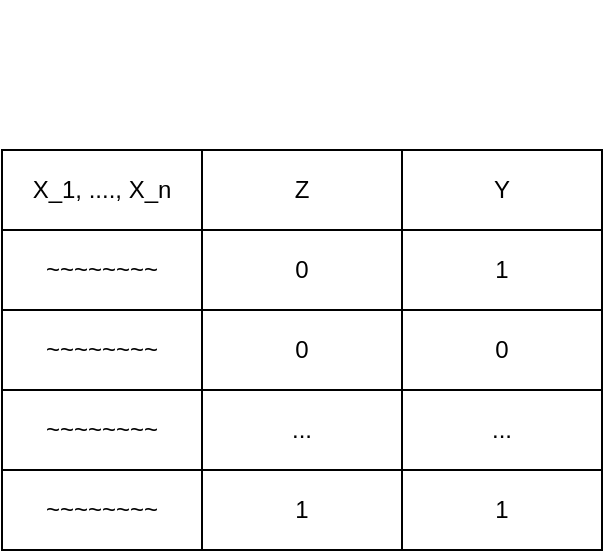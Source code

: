 <mxfile version="13.10.2" type="embed" pages="5">
    <diagram id="xEZ5tFXg8DsP1bIzj-p6" name="rct">
        <mxGraphModel dx="1192" dy="1812" grid="1" gridSize="10" guides="1" tooltips="1" connect="1" arrows="1" fold="1" page="1" pageScale="1" pageWidth="1169" pageHeight="827" math="0" shadow="0">
            <root>
                <mxCell id="0"/>
                <mxCell id="1" parent="0"/>
                <mxCell id="3" style="edgeStyle=orthogonalEdgeStyle;rounded=0;orthogonalLoop=1;jettySize=auto;html=1;exitX=0.5;exitY=1;exitDx=0;exitDy=0;" parent="1" edge="1">
                    <mxGeometry relative="1" as="geometry">
                        <mxPoint x="345" y="-540" as="sourcePoint"/>
                        <mxPoint x="345" y="-540" as="targetPoint"/>
                    </mxGeometry>
                </mxCell>
                <mxCell id="17" value="" style="shape=table;html=1;whiteSpace=wrap;startSize=0;container=1;collapsible=0;childLayout=tableLayout;flipH=0;flipV=0;direction=west;" parent="1" vertex="1">
                    <mxGeometry x="60" y="-473" width="300" height="200" as="geometry"/>
                </mxCell>
                <mxCell id="18" value="" style="shape=partialRectangle;html=1;whiteSpace=wrap;collapsible=0;dropTarget=0;pointerEvents=0;fillColor=none;top=0;left=0;bottom=0;right=0;points=[[0,0.5],[1,0.5]];portConstraint=eastwest;" parent="17" vertex="1">
                    <mxGeometry width="300" height="40" as="geometry"/>
                </mxCell>
                <mxCell id="33" value="X_1, ...., X_n" style="shape=partialRectangle;html=1;whiteSpace=wrap;connectable=0;overflow=hidden;fillColor=none;top=0;left=0;bottom=0;right=0;" parent="18" vertex="1">
                    <mxGeometry width="100" height="40" as="geometry"/>
                </mxCell>
                <mxCell id="19" value="Z" style="shape=partialRectangle;html=1;whiteSpace=wrap;connectable=0;overflow=hidden;fillColor=none;top=0;left=0;bottom=0;right=0;" parent="18" vertex="1">
                    <mxGeometry x="100" width="100" height="40" as="geometry"/>
                </mxCell>
                <mxCell id="36" value="Y" style="shape=partialRectangle;html=1;whiteSpace=wrap;connectable=0;overflow=hidden;fillColor=none;top=0;left=0;bottom=0;right=0;" parent="18" vertex="1">
                    <mxGeometry x="200" width="100" height="40" as="geometry"/>
                </mxCell>
                <mxCell id="39" style="shape=partialRectangle;html=1;whiteSpace=wrap;collapsible=0;dropTarget=0;pointerEvents=0;fillColor=none;top=0;left=0;bottom=0;right=0;points=[[0,0.5],[1,0.5]];portConstraint=eastwest;" parent="17" vertex="1">
                    <mxGeometry y="40" width="300" height="40" as="geometry"/>
                </mxCell>
                <mxCell id="40" value="~~~~~~~~" style="shape=partialRectangle;html=1;whiteSpace=wrap;connectable=0;overflow=hidden;fillColor=none;top=0;left=0;bottom=0;right=0;" parent="39" vertex="1">
                    <mxGeometry width="100" height="40" as="geometry"/>
                </mxCell>
                <mxCell id="41" value="0" style="shape=partialRectangle;html=1;whiteSpace=wrap;connectable=0;overflow=hidden;fillColor=none;top=0;left=0;bottom=0;right=0;" parent="39" vertex="1">
                    <mxGeometry x="100" width="100" height="40" as="geometry"/>
                </mxCell>
                <mxCell id="42" value="1" style="shape=partialRectangle;html=1;whiteSpace=wrap;connectable=0;overflow=hidden;fillColor=none;top=0;left=0;bottom=0;right=0;" parent="39" vertex="1">
                    <mxGeometry x="200" width="100" height="40" as="geometry"/>
                </mxCell>
                <mxCell id="50" style="shape=partialRectangle;html=1;whiteSpace=wrap;collapsible=0;dropTarget=0;pointerEvents=0;fillColor=none;top=0;left=0;bottom=0;right=0;points=[[0,0.5],[1,0.5]];portConstraint=eastwest;" parent="17" vertex="1">
                    <mxGeometry y="80" width="300" height="40" as="geometry"/>
                </mxCell>
                <mxCell id="51" value="~~~~~~~~" style="shape=partialRectangle;html=1;whiteSpace=wrap;connectable=0;overflow=hidden;fillColor=none;top=0;left=0;bottom=0;right=0;" parent="50" vertex="1">
                    <mxGeometry width="100" height="40" as="geometry"/>
                </mxCell>
                <mxCell id="52" value="0" style="shape=partialRectangle;html=1;whiteSpace=wrap;connectable=0;overflow=hidden;fillColor=none;top=0;left=0;bottom=0;right=0;" parent="50" vertex="1">
                    <mxGeometry x="100" width="100" height="40" as="geometry"/>
                </mxCell>
                <mxCell id="53" value="0" style="shape=partialRectangle;html=1;whiteSpace=wrap;connectable=0;overflow=hidden;fillColor=none;top=0;left=0;bottom=0;right=0;" parent="50" vertex="1">
                    <mxGeometry x="200" width="100" height="40" as="geometry"/>
                </mxCell>
                <mxCell id="23" value="" style="shape=partialRectangle;html=1;whiteSpace=wrap;collapsible=0;dropTarget=0;pointerEvents=0;fillColor=none;top=0;left=0;bottom=0;right=0;points=[[0,0.5],[1,0.5]];portConstraint=eastwest;" parent="17" vertex="1">
                    <mxGeometry y="120" width="300" height="40" as="geometry"/>
                </mxCell>
                <mxCell id="35" value="~~~~~~~~" style="shape=partialRectangle;html=1;whiteSpace=wrap;connectable=0;overflow=hidden;fillColor=none;top=0;left=0;bottom=0;right=0;" parent="23" vertex="1">
                    <mxGeometry width="100" height="40" as="geometry"/>
                </mxCell>
                <mxCell id="24" value="..." style="shape=partialRectangle;html=1;whiteSpace=wrap;connectable=0;overflow=hidden;fillColor=none;top=0;left=0;bottom=0;right=0;" parent="23" vertex="1">
                    <mxGeometry x="100" width="100" height="40" as="geometry"/>
                </mxCell>
                <mxCell id="38" value="..." style="shape=partialRectangle;html=1;whiteSpace=wrap;connectable=0;overflow=hidden;fillColor=none;top=0;left=0;bottom=0;right=0;" parent="23" vertex="1">
                    <mxGeometry x="200" width="100" height="40" as="geometry"/>
                </mxCell>
                <mxCell id="46" style="shape=partialRectangle;html=1;whiteSpace=wrap;collapsible=0;dropTarget=0;pointerEvents=0;fillColor=none;top=0;left=0;bottom=0;right=0;points=[[0,0.5],[1,0.5]];portConstraint=eastwest;" parent="17" vertex="1">
                    <mxGeometry y="160" width="300" height="40" as="geometry"/>
                </mxCell>
                <mxCell id="47" value="~~~~~~~~" style="shape=partialRectangle;html=1;whiteSpace=wrap;connectable=0;overflow=hidden;fillColor=none;top=0;left=0;bottom=0;right=0;" parent="46" vertex="1">
                    <mxGeometry width="100" height="40" as="geometry"/>
                </mxCell>
                <mxCell id="48" value="1" style="shape=partialRectangle;html=1;whiteSpace=wrap;connectable=0;overflow=hidden;fillColor=none;top=0;left=0;bottom=0;right=0;" parent="46" vertex="1">
                    <mxGeometry x="100" width="100" height="40" as="geometry"/>
                </mxCell>
                <mxCell id="49" value="1" style="shape=partialRectangle;html=1;whiteSpace=wrap;connectable=0;overflow=hidden;fillColor=none;top=0;left=0;bottom=0;right=0;" parent="46" vertex="1">
                    <mxGeometry x="200" width="100" height="40" as="geometry"/>
                </mxCell>
            </root>
        </mxGraphModel>
    </diagram>
    <diagram name="split_rct" id="sCpcDhUAbrPeLtvCfHBW">
        &#xa;
        <mxGraphModel dx="1192" dy="1812" grid="1" gridSize="10" guides="1" tooltips="1" connect="1" arrows="1" fold="1" page="1" pageScale="1" pageWidth="1169" pageHeight="827" math="0" shadow="0">
            &#xa;
            <root>
                &#xa;
                <mxCell id="b2EQgTiIENRLLDQS8JJG-0"/>
                &#xa;
                <mxCell id="b2EQgTiIENRLLDQS8JJG-1" parent="b2EQgTiIENRLLDQS8JJG-0"/>
                &#xa;
                <mxCell id="b2EQgTiIENRLLDQS8JJG-2" style="edgeStyle=orthogonalEdgeStyle;rounded=0;orthogonalLoop=1;jettySize=auto;html=1;exitX=0.5;exitY=1;exitDx=0;exitDy=0;" parent="b2EQgTiIENRLLDQS8JJG-1" edge="1">
                    &#xa;
                    <mxGeometry relative="1" as="geometry">
                        &#xa;
                        <mxPoint x="345" y="-540" as="sourcePoint"/>
                        &#xa;
                        <mxPoint x="345" y="-540" as="targetPoint"/>
                        &#xa;
                    </mxGeometry>
                    &#xa;
                </mxCell>
                &#xa;
                <mxCell id="b2EQgTiIENRLLDQS8JJG-3" value="" style="shape=table;html=1;whiteSpace=wrap;startSize=0;container=1;collapsible=0;childLayout=tableLayout;flipH=0;flipV=0;direction=west;" parent="b2EQgTiIENRLLDQS8JJG-1" vertex="1">
                    &#xa;
                    <mxGeometry x="350" y="-350" width="230" height="122" as="geometry"/>
                    &#xa;
                </mxCell>
                &#xa;
                <mxCell id="b2EQgTiIENRLLDQS8JJG-4" value="" style="shape=partialRectangle;html=1;whiteSpace=wrap;collapsible=0;dropTarget=0;pointerEvents=0;fillColor=none;top=0;left=0;bottom=0;right=0;points=[[0,0.5],[1,0.5]];portConstraint=eastwest;" parent="b2EQgTiIENRLLDQS8JJG-3" vertex="1">
                    &#xa;
                    <mxGeometry width="230" height="31" as="geometry"/>
                    &#xa;
                </mxCell>
                &#xa;
                <mxCell id="b2EQgTiIENRLLDQS8JJG-5" value="X_1, ...., X_n" style="shape=partialRectangle;html=1;whiteSpace=wrap;connectable=0;overflow=hidden;fillColor=none;top=0;left=0;bottom=0;right=0;" parent="b2EQgTiIENRLLDQS8JJG-4" vertex="1">
                    &#xa;
                    <mxGeometry width="77" height="31" as="geometry"/>
                    &#xa;
                </mxCell>
                &#xa;
                <mxCell id="b2EQgTiIENRLLDQS8JJG-6" value="Z" style="shape=partialRectangle;html=1;whiteSpace=wrap;connectable=0;overflow=hidden;fillColor=none;top=0;left=0;bottom=0;right=0;" parent="b2EQgTiIENRLLDQS8JJG-4" vertex="1">
                    &#xa;
                    <mxGeometry x="77" width="76" height="31" as="geometry"/>
                    &#xa;
                </mxCell>
                &#xa;
                <mxCell id="b2EQgTiIENRLLDQS8JJG-7" value="Y" style="shape=partialRectangle;html=1;whiteSpace=wrap;connectable=0;overflow=hidden;fillColor=none;top=0;left=0;bottom=0;right=0;" parent="b2EQgTiIENRLLDQS8JJG-4" vertex="1">
                    &#xa;
                    <mxGeometry x="153" width="77" height="31" as="geometry"/>
                    &#xa;
                </mxCell>
                &#xa;
                <mxCell id="b2EQgTiIENRLLDQS8JJG-8" style="shape=partialRectangle;html=1;whiteSpace=wrap;collapsible=0;dropTarget=0;pointerEvents=0;fillColor=none;top=0;left=0;bottom=0;right=0;points=[[0,0.5],[1,0.5]];portConstraint=eastwest;" parent="b2EQgTiIENRLLDQS8JJG-3" vertex="1">
                    &#xa;
                    <mxGeometry y="31" width="230" height="30" as="geometry"/>
                    &#xa;
                </mxCell>
                &#xa;
                <mxCell id="b2EQgTiIENRLLDQS8JJG-9" value="~~~~~~~~" style="shape=partialRectangle;html=1;whiteSpace=wrap;connectable=0;overflow=hidden;fillColor=none;top=0;left=0;bottom=0;right=0;" parent="b2EQgTiIENRLLDQS8JJG-8" vertex="1">
                    &#xa;
                    <mxGeometry width="77" height="30" as="geometry"/>
                    &#xa;
                </mxCell>
                &#xa;
                <mxCell id="b2EQgTiIENRLLDQS8JJG-10" value="1" style="shape=partialRectangle;html=1;whiteSpace=wrap;connectable=0;overflow=hidden;fillColor=none;top=0;left=0;bottom=0;right=0;" parent="b2EQgTiIENRLLDQS8JJG-8" vertex="1">
                    &#xa;
                    <mxGeometry x="77" width="76" height="30" as="geometry"/>
                    &#xa;
                </mxCell>
                &#xa;
                <mxCell id="b2EQgTiIENRLLDQS8JJG-11" value="0" style="shape=partialRectangle;html=1;whiteSpace=wrap;connectable=0;overflow=hidden;fillColor=none;top=0;left=0;bottom=0;right=0;" parent="b2EQgTiIENRLLDQS8JJG-8" vertex="1">
                    &#xa;
                    <mxGeometry x="153" width="77" height="30" as="geometry"/>
                    &#xa;
                </mxCell>
                &#xa;
                <mxCell id="b2EQgTiIENRLLDQS8JJG-16" value="" style="shape=partialRectangle;html=1;whiteSpace=wrap;collapsible=0;dropTarget=0;pointerEvents=0;fillColor=none;top=0;left=0;bottom=0;right=0;points=[[0,0.5],[1,0.5]];portConstraint=eastwest;" parent="b2EQgTiIENRLLDQS8JJG-3" vertex="1">
                    &#xa;
                    <mxGeometry y="61" width="230" height="30" as="geometry"/>
                    &#xa;
                </mxCell>
                &#xa;
                <mxCell id="b2EQgTiIENRLLDQS8JJG-17" value="~~~~~~~~" style="shape=partialRectangle;html=1;whiteSpace=wrap;connectable=0;overflow=hidden;fillColor=none;top=0;left=0;bottom=0;right=0;" parent="b2EQgTiIENRLLDQS8JJG-16" vertex="1">
                    &#xa;
                    <mxGeometry width="77" height="30" as="geometry"/>
                    &#xa;
                </mxCell>
                &#xa;
                <mxCell id="b2EQgTiIENRLLDQS8JJG-18" value="..." style="shape=partialRectangle;html=1;whiteSpace=wrap;connectable=0;overflow=hidden;fillColor=none;top=0;left=0;bottom=0;right=0;" parent="b2EQgTiIENRLLDQS8JJG-16" vertex="1">
                    &#xa;
                    <mxGeometry x="77" width="76" height="30" as="geometry"/>
                    &#xa;
                </mxCell>
                &#xa;
                <mxCell id="b2EQgTiIENRLLDQS8JJG-19" value="..." style="shape=partialRectangle;html=1;whiteSpace=wrap;connectable=0;overflow=hidden;fillColor=none;top=0;left=0;bottom=0;right=0;" parent="b2EQgTiIENRLLDQS8JJG-16" vertex="1">
                    &#xa;
                    <mxGeometry x="153" width="77" height="30" as="geometry"/>
                    &#xa;
                </mxCell>
                &#xa;
                <mxCell id="b2EQgTiIENRLLDQS8JJG-20" style="shape=partialRectangle;html=1;whiteSpace=wrap;collapsible=0;dropTarget=0;pointerEvents=0;fillColor=none;top=0;left=0;bottom=0;right=0;points=[[0,0.5],[1,0.5]];portConstraint=eastwest;" parent="b2EQgTiIENRLLDQS8JJG-3" vertex="1">
                    &#xa;
                    <mxGeometry y="91" width="230" height="31" as="geometry"/>
                    &#xa;
                </mxCell>
                &#xa;
                <mxCell id="b2EQgTiIENRLLDQS8JJG-21" value="~~~~~~~~" style="shape=partialRectangle;html=1;whiteSpace=wrap;connectable=0;overflow=hidden;fillColor=none;top=0;left=0;bottom=0;right=0;" parent="b2EQgTiIENRLLDQS8JJG-20" vertex="1">
                    &#xa;
                    <mxGeometry width="77" height="31" as="geometry"/>
                    &#xa;
                </mxCell>
                &#xa;
                <mxCell id="b2EQgTiIENRLLDQS8JJG-22" value="1" style="shape=partialRectangle;html=1;whiteSpace=wrap;connectable=0;overflow=hidden;fillColor=none;top=0;left=0;bottom=0;right=0;" parent="b2EQgTiIENRLLDQS8JJG-20" vertex="1">
                    &#xa;
                    <mxGeometry x="77" width="76" height="31" as="geometry"/>
                    &#xa;
                </mxCell>
                &#xa;
                <mxCell id="b2EQgTiIENRLLDQS8JJG-23" value="1" style="shape=partialRectangle;html=1;whiteSpace=wrap;connectable=0;overflow=hidden;fillColor=none;top=0;left=0;bottom=0;right=0;" parent="b2EQgTiIENRLLDQS8JJG-20" vertex="1">
                    &#xa;
                    <mxGeometry x="153" width="77" height="31" as="geometry"/>
                    &#xa;
                </mxCell>
                &#xa;
                <mxCell id="eUGlRLeXuTeFw8heuzWA-21" value="" style="shape=table;html=1;whiteSpace=wrap;startSize=0;container=1;collapsible=0;childLayout=tableLayout;flipH=0;flipV=0;direction=west;" parent="b2EQgTiIENRLLDQS8JJG-1" vertex="1">
                    &#xa;
                    <mxGeometry x="40" y="-490" width="230" height="153" as="geometry"/>
                    &#xa;
                </mxCell>
                &#xa;
                <mxCell id="eUGlRLeXuTeFw8heuzWA-22" value="" style="shape=partialRectangle;html=1;whiteSpace=wrap;collapsible=0;dropTarget=0;pointerEvents=0;fillColor=none;top=0;left=0;bottom=0;right=0;points=[[0,0.5],[1,0.5]];portConstraint=eastwest;" parent="eUGlRLeXuTeFw8heuzWA-21" vertex="1">
                    &#xa;
                    <mxGeometry width="230" height="31" as="geometry"/>
                    &#xa;
                </mxCell>
                &#xa;
                <mxCell id="eUGlRLeXuTeFw8heuzWA-23" value="X_1, ...., X_n" style="shape=partialRectangle;html=1;whiteSpace=wrap;connectable=0;overflow=hidden;fillColor=none;top=0;left=0;bottom=0;right=0;" parent="eUGlRLeXuTeFw8heuzWA-22" vertex="1">
                    &#xa;
                    <mxGeometry width="77" height="31" as="geometry"/>
                    &#xa;
                </mxCell>
                &#xa;
                <mxCell id="eUGlRLeXuTeFw8heuzWA-24" value="Z" style="shape=partialRectangle;html=1;whiteSpace=wrap;connectable=0;overflow=hidden;fillColor=none;top=0;left=0;bottom=0;right=0;" parent="eUGlRLeXuTeFw8heuzWA-22" vertex="1">
                    &#xa;
                    <mxGeometry x="77" width="76" height="31" as="geometry"/>
                    &#xa;
                </mxCell>
                &#xa;
                <mxCell id="eUGlRLeXuTeFw8heuzWA-25" value="Y" style="shape=partialRectangle;html=1;whiteSpace=wrap;connectable=0;overflow=hidden;fillColor=none;top=0;left=0;bottom=0;right=0;" parent="eUGlRLeXuTeFw8heuzWA-22" vertex="1">
                    &#xa;
                    <mxGeometry x="153" width="77" height="31" as="geometry"/>
                    &#xa;
                </mxCell>
                &#xa;
                <mxCell id="eUGlRLeXuTeFw8heuzWA-26" style="shape=partialRectangle;html=1;whiteSpace=wrap;collapsible=0;dropTarget=0;pointerEvents=0;fillColor=none;top=0;left=0;bottom=0;right=0;points=[[0,0.5],[1,0.5]];portConstraint=eastwest;" parent="eUGlRLeXuTeFw8heuzWA-21" vertex="1">
                    &#xa;
                    <mxGeometry y="31" width="230" height="30" as="geometry"/>
                    &#xa;
                </mxCell>
                &#xa;
                <mxCell id="eUGlRLeXuTeFw8heuzWA-27" value="~~~~~~~~" style="shape=partialRectangle;html=1;whiteSpace=wrap;connectable=0;overflow=hidden;fillColor=none;top=0;left=0;bottom=0;right=0;" parent="eUGlRLeXuTeFw8heuzWA-26" vertex="1">
                    &#xa;
                    <mxGeometry width="77" height="30" as="geometry"/>
                    &#xa;
                </mxCell>
                &#xa;
                <mxCell id="eUGlRLeXuTeFw8heuzWA-28" value="0" style="shape=partialRectangle;html=1;whiteSpace=wrap;connectable=0;overflow=hidden;fillColor=none;top=0;left=0;bottom=0;right=0;" parent="eUGlRLeXuTeFw8heuzWA-26" vertex="1">
                    &#xa;
                    <mxGeometry x="77" width="76" height="30" as="geometry"/>
                    &#xa;
                </mxCell>
                &#xa;
                <mxCell id="eUGlRLeXuTeFw8heuzWA-29" value="1" style="shape=partialRectangle;html=1;whiteSpace=wrap;connectable=0;overflow=hidden;fillColor=none;top=0;left=0;bottom=0;right=0;" parent="eUGlRLeXuTeFw8heuzWA-26" vertex="1">
                    &#xa;
                    <mxGeometry x="153" width="77" height="30" as="geometry"/>
                    &#xa;
                </mxCell>
                &#xa;
                <mxCell id="eUGlRLeXuTeFw8heuzWA-30" style="shape=partialRectangle;html=1;whiteSpace=wrap;collapsible=0;dropTarget=0;pointerEvents=0;fillColor=none;top=0;left=0;bottom=0;right=0;points=[[0,0.5],[1,0.5]];portConstraint=eastwest;" parent="eUGlRLeXuTeFw8heuzWA-21" vertex="1">
                    &#xa;
                    <mxGeometry y="61" width="230" height="31" as="geometry"/>
                    &#xa;
                </mxCell>
                &#xa;
                <mxCell id="eUGlRLeXuTeFw8heuzWA-31" value="~~~~~~~~" style="shape=partialRectangle;html=1;whiteSpace=wrap;connectable=0;overflow=hidden;fillColor=none;top=0;left=0;bottom=0;right=0;" parent="eUGlRLeXuTeFw8heuzWA-30" vertex="1">
                    &#xa;
                    <mxGeometry width="77" height="31" as="geometry"/>
                    &#xa;
                </mxCell>
                &#xa;
                <mxCell id="eUGlRLeXuTeFw8heuzWA-32" value="0" style="shape=partialRectangle;html=1;whiteSpace=wrap;connectable=0;overflow=hidden;fillColor=none;top=0;left=0;bottom=0;right=0;" parent="eUGlRLeXuTeFw8heuzWA-30" vertex="1">
                    &#xa;
                    <mxGeometry x="77" width="76" height="31" as="geometry"/>
                    &#xa;
                </mxCell>
                &#xa;
                <mxCell id="eUGlRLeXuTeFw8heuzWA-33" value="0" style="shape=partialRectangle;html=1;whiteSpace=wrap;connectable=0;overflow=hidden;fillColor=none;top=0;left=0;bottom=0;right=0;" parent="eUGlRLeXuTeFw8heuzWA-30" vertex="1">
                    &#xa;
                    <mxGeometry x="153" width="77" height="31" as="geometry"/>
                    &#xa;
                </mxCell>
                &#xa;
                <mxCell id="eUGlRLeXuTeFw8heuzWA-34" value="" style="shape=partialRectangle;html=1;whiteSpace=wrap;collapsible=0;dropTarget=0;pointerEvents=0;fillColor=none;top=0;left=0;bottom=0;right=0;points=[[0,0.5],[1,0.5]];portConstraint=eastwest;" parent="eUGlRLeXuTeFw8heuzWA-21" vertex="1">
                    &#xa;
                    <mxGeometry y="92" width="230" height="30" as="geometry"/>
                    &#xa;
                </mxCell>
                &#xa;
                <mxCell id="eUGlRLeXuTeFw8heuzWA-35" value="~~~~~~~~" style="shape=partialRectangle;html=1;whiteSpace=wrap;connectable=0;overflow=hidden;fillColor=none;top=0;left=0;bottom=0;right=0;" parent="eUGlRLeXuTeFw8heuzWA-34" vertex="1">
                    &#xa;
                    <mxGeometry width="77" height="30" as="geometry"/>
                    &#xa;
                </mxCell>
                &#xa;
                <mxCell id="eUGlRLeXuTeFw8heuzWA-36" value="..." style="shape=partialRectangle;html=1;whiteSpace=wrap;connectable=0;overflow=hidden;fillColor=none;top=0;left=0;bottom=0;right=0;" parent="eUGlRLeXuTeFw8heuzWA-34" vertex="1">
                    &#xa;
                    <mxGeometry x="77" width="76" height="30" as="geometry"/>
                    &#xa;
                </mxCell>
                &#xa;
                <mxCell id="eUGlRLeXuTeFw8heuzWA-37" value="..." style="shape=partialRectangle;html=1;whiteSpace=wrap;connectable=0;overflow=hidden;fillColor=none;top=0;left=0;bottom=0;right=0;" parent="eUGlRLeXuTeFw8heuzWA-34" vertex="1">
                    &#xa;
                    <mxGeometry x="153" width="77" height="30" as="geometry"/>
                    &#xa;
                </mxCell>
                &#xa;
                <mxCell id="eUGlRLeXuTeFw8heuzWA-38" style="shape=partialRectangle;html=1;whiteSpace=wrap;collapsible=0;dropTarget=0;pointerEvents=0;fillColor=none;top=0;left=0;bottom=0;right=0;points=[[0,0.5],[1,0.5]];portConstraint=eastwest;" parent="eUGlRLeXuTeFw8heuzWA-21" vertex="1">
                    &#xa;
                    <mxGeometry y="122" width="230" height="31" as="geometry"/>
                    &#xa;
                </mxCell>
                &#xa;
                <mxCell id="eUGlRLeXuTeFw8heuzWA-39" value="~~~~~~~~" style="shape=partialRectangle;html=1;whiteSpace=wrap;connectable=0;overflow=hidden;fillColor=none;top=0;left=0;bottom=0;right=0;" parent="eUGlRLeXuTeFw8heuzWA-38" vertex="1">
                    &#xa;
                    <mxGeometry width="77" height="31" as="geometry"/>
                    &#xa;
                </mxCell>
                &#xa;
                <mxCell id="eUGlRLeXuTeFw8heuzWA-40" value="1" style="shape=partialRectangle;html=1;whiteSpace=wrap;connectable=0;overflow=hidden;fillColor=none;top=0;left=0;bottom=0;right=0;" parent="eUGlRLeXuTeFw8heuzWA-38" vertex="1">
                    &#xa;
                    <mxGeometry x="77" width="76" height="31" as="geometry"/>
                    &#xa;
                </mxCell>
                &#xa;
                <mxCell id="eUGlRLeXuTeFw8heuzWA-41" value="1" style="shape=partialRectangle;html=1;whiteSpace=wrap;connectable=0;overflow=hidden;fillColor=none;top=0;left=0;bottom=0;right=0;" parent="eUGlRLeXuTeFw8heuzWA-38" vertex="1">
                    &#xa;
                    <mxGeometry x="153" width="77" height="31" as="geometry"/>
                    &#xa;
                </mxCell>
                &#xa;
                <mxCell id="eUGlRLeXuTeFw8heuzWA-42" value="" style="shape=table;html=1;whiteSpace=wrap;startSize=0;container=1;collapsible=0;childLayout=tableLayout;flipH=0;flipV=0;direction=west;" parent="b2EQgTiIENRLLDQS8JJG-1" vertex="1">
                    &#xa;
                    <mxGeometry x="350" y="-610" width="230" height="122" as="geometry"/>
                    &#xa;
                </mxCell>
                &#xa;
                <mxCell id="eUGlRLeXuTeFw8heuzWA-43" value="" style="shape=partialRectangle;html=1;whiteSpace=wrap;collapsible=0;dropTarget=0;pointerEvents=0;fillColor=none;top=0;left=0;bottom=0;right=0;points=[[0,0.5],[1,0.5]];portConstraint=eastwest;" parent="eUGlRLeXuTeFw8heuzWA-42" vertex="1">
                    &#xa;
                    <mxGeometry width="230" height="31" as="geometry"/>
                    &#xa;
                </mxCell>
                &#xa;
                <mxCell id="eUGlRLeXuTeFw8heuzWA-44" value="X_1, ...., X_n" style="shape=partialRectangle;html=1;whiteSpace=wrap;connectable=0;overflow=hidden;fillColor=none;top=0;left=0;bottom=0;right=0;" parent="eUGlRLeXuTeFw8heuzWA-43" vertex="1">
                    &#xa;
                    <mxGeometry width="77" height="31" as="geometry"/>
                    &#xa;
                </mxCell>
                &#xa;
                <mxCell id="eUGlRLeXuTeFw8heuzWA-45" value="Z" style="shape=partialRectangle;html=1;whiteSpace=wrap;connectable=0;overflow=hidden;fillColor=none;top=0;left=0;bottom=0;right=0;" parent="eUGlRLeXuTeFw8heuzWA-43" vertex="1">
                    &#xa;
                    <mxGeometry x="77" width="76" height="31" as="geometry"/>
                    &#xa;
                </mxCell>
                &#xa;
                <mxCell id="eUGlRLeXuTeFw8heuzWA-46" value="Y" style="shape=partialRectangle;html=1;whiteSpace=wrap;connectable=0;overflow=hidden;fillColor=none;top=0;left=0;bottom=0;right=0;" parent="eUGlRLeXuTeFw8heuzWA-43" vertex="1">
                    &#xa;
                    <mxGeometry x="153" width="77" height="31" as="geometry"/>
                    &#xa;
                </mxCell>
                &#xa;
                <mxCell id="eUGlRLeXuTeFw8heuzWA-47" style="shape=partialRectangle;html=1;whiteSpace=wrap;collapsible=0;dropTarget=0;pointerEvents=0;fillColor=none;top=0;left=0;bottom=0;right=0;points=[[0,0.5],[1,0.5]];portConstraint=eastwest;" parent="eUGlRLeXuTeFw8heuzWA-42" vertex="1">
                    &#xa;
                    <mxGeometry y="31" width="230" height="30" as="geometry"/>
                    &#xa;
                </mxCell>
                &#xa;
                <mxCell id="eUGlRLeXuTeFw8heuzWA-48" value="~~~~~~~~" style="shape=partialRectangle;html=1;whiteSpace=wrap;connectable=0;overflow=hidden;fillColor=none;top=0;left=0;bottom=0;right=0;" parent="eUGlRLeXuTeFw8heuzWA-47" vertex="1">
                    &#xa;
                    <mxGeometry width="77" height="30" as="geometry"/>
                    &#xa;
                </mxCell>
                &#xa;
                <mxCell id="eUGlRLeXuTeFw8heuzWA-49" value="0" style="shape=partialRectangle;html=1;whiteSpace=wrap;connectable=0;overflow=hidden;fillColor=none;top=0;left=0;bottom=0;right=0;" parent="eUGlRLeXuTeFw8heuzWA-47" vertex="1">
                    &#xa;
                    <mxGeometry x="77" width="76" height="30" as="geometry"/>
                    &#xa;
                </mxCell>
                &#xa;
                <mxCell id="eUGlRLeXuTeFw8heuzWA-50" value="1" style="shape=partialRectangle;html=1;whiteSpace=wrap;connectable=0;overflow=hidden;fillColor=none;top=0;left=0;bottom=0;right=0;" parent="eUGlRLeXuTeFw8heuzWA-47" vertex="1">
                    &#xa;
                    <mxGeometry x="153" width="77" height="30" as="geometry"/>
                    &#xa;
                </mxCell>
                &#xa;
                <mxCell id="eUGlRLeXuTeFw8heuzWA-51" value="" style="shape=partialRectangle;html=1;whiteSpace=wrap;collapsible=0;dropTarget=0;pointerEvents=0;fillColor=none;top=0;left=0;bottom=0;right=0;points=[[0,0.5],[1,0.5]];portConstraint=eastwest;" parent="eUGlRLeXuTeFw8heuzWA-42" vertex="1">
                    &#xa;
                    <mxGeometry y="61" width="230" height="30" as="geometry"/>
                    &#xa;
                </mxCell>
                &#xa;
                <mxCell id="eUGlRLeXuTeFw8heuzWA-52" value="~~~~~~~~" style="shape=partialRectangle;html=1;whiteSpace=wrap;connectable=0;overflow=hidden;fillColor=none;top=0;left=0;bottom=0;right=0;" parent="eUGlRLeXuTeFw8heuzWA-51" vertex="1">
                    &#xa;
                    <mxGeometry width="77" height="30" as="geometry"/>
                    &#xa;
                </mxCell>
                &#xa;
                <mxCell id="eUGlRLeXuTeFw8heuzWA-53" value="..." style="shape=partialRectangle;html=1;whiteSpace=wrap;connectable=0;overflow=hidden;fillColor=none;top=0;left=0;bottom=0;right=0;" parent="eUGlRLeXuTeFw8heuzWA-51" vertex="1">
                    &#xa;
                    <mxGeometry x="77" width="76" height="30" as="geometry"/>
                    &#xa;
                </mxCell>
                &#xa;
                <mxCell id="eUGlRLeXuTeFw8heuzWA-54" value="..." style="shape=partialRectangle;html=1;whiteSpace=wrap;connectable=0;overflow=hidden;fillColor=none;top=0;left=0;bottom=0;right=0;" parent="eUGlRLeXuTeFw8heuzWA-51" vertex="1">
                    &#xa;
                    <mxGeometry x="153" width="77" height="30" as="geometry"/>
                    &#xa;
                </mxCell>
                &#xa;
                <mxCell id="eUGlRLeXuTeFw8heuzWA-55" style="shape=partialRectangle;html=1;whiteSpace=wrap;collapsible=0;dropTarget=0;pointerEvents=0;fillColor=none;top=0;left=0;bottom=0;right=0;points=[[0,0.5],[1,0.5]];portConstraint=eastwest;" parent="eUGlRLeXuTeFw8heuzWA-42" vertex="1">
                    &#xa;
                    <mxGeometry y="91" width="230" height="31" as="geometry"/>
                    &#xa;
                </mxCell>
                &#xa;
                <mxCell id="eUGlRLeXuTeFw8heuzWA-56" value="~~~~~~~~" style="shape=partialRectangle;html=1;whiteSpace=wrap;connectable=0;overflow=hidden;fillColor=none;top=0;left=0;bottom=0;right=0;" parent="eUGlRLeXuTeFw8heuzWA-55" vertex="1">
                    &#xa;
                    <mxGeometry width="77" height="31" as="geometry"/>
                    &#xa;
                </mxCell>
                &#xa;
                <mxCell id="eUGlRLeXuTeFw8heuzWA-57" value="0" style="shape=partialRectangle;html=1;whiteSpace=wrap;connectable=0;overflow=hidden;fillColor=none;top=0;left=0;bottom=0;right=0;" parent="eUGlRLeXuTeFw8heuzWA-55" vertex="1">
                    &#xa;
                    <mxGeometry x="77" width="76" height="31" as="geometry"/>
                    &#xa;
                </mxCell>
                &#xa;
                <mxCell id="eUGlRLeXuTeFw8heuzWA-58" value="1" style="shape=partialRectangle;html=1;whiteSpace=wrap;connectable=0;overflow=hidden;fillColor=none;top=0;left=0;bottom=0;right=0;" parent="eUGlRLeXuTeFw8heuzWA-55" vertex="1">
                    &#xa;
                    <mxGeometry x="153" width="77" height="31" as="geometry"/>
                    &#xa;
                </mxCell>
                &#xa;
                <mxCell id="eUGlRLeXuTeFw8heuzWA-59" style="edgeStyle=orthogonalEdgeStyle;rounded=0;orthogonalLoop=1;jettySize=auto;html=1;exitX=1;exitY=0.5;exitDx=0;exitDy=0;entryX=0;entryY=0.5;entryDx=0;entryDy=0;" parent="b2EQgTiIENRLLDQS8JJG-1" source="eUGlRLeXuTeFw8heuzWA-30" target="eUGlRLeXuTeFw8heuzWA-51" edge="1">
                    &#xa;
                    <mxGeometry relative="1" as="geometry"/>
                    &#xa;
                </mxCell>
                &#xa;
                <mxCell id="eUGlRLeXuTeFw8heuzWA-60" style="edgeStyle=orthogonalEdgeStyle;rounded=0;orthogonalLoop=1;jettySize=auto;html=1;exitX=1;exitY=0.5;exitDx=0;exitDy=0;entryX=0;entryY=0.5;entryDx=0;entryDy=0;" parent="b2EQgTiIENRLLDQS8JJG-1" source="eUGlRLeXuTeFw8heuzWA-30" target="b2EQgTiIENRLLDQS8JJG-16" edge="1">
                    &#xa;
                    <mxGeometry relative="1" as="geometry"/>
                    &#xa;
                </mxCell>
                &#xa;
            </root>
            &#xa;
        </mxGraphModel>
        &#xa;
    </diagram>
    <diagram name="model_rct" id="XQAFEO1gVTlWkkQuaWG2">
        &#xa;
        <mxGraphModel dx="1192" dy="1812" grid="1" gridSize="10" guides="1" tooltips="1" connect="1" arrows="1" fold="1" page="1" pageScale="1" pageWidth="1169" pageHeight="827" math="0" shadow="0">
            &#xa;
            <root>
                &#xa;
                <mxCell id="xAy96PFHKJcqIUIBvHzC-0"/>
                &#xa;
                <mxCell id="xAy96PFHKJcqIUIBvHzC-1" parent="xAy96PFHKJcqIUIBvHzC-0"/>
                &#xa;
                <mxCell id="xAy96PFHKJcqIUIBvHzC-2" style="edgeStyle=orthogonalEdgeStyle;rounded=0;orthogonalLoop=1;jettySize=auto;html=1;exitX=0.5;exitY=1;exitDx=0;exitDy=0;" parent="xAy96PFHKJcqIUIBvHzC-1" edge="1">
                    &#xa;
                    <mxGeometry relative="1" as="geometry">
                        &#xa;
                        <mxPoint x="345" y="-540" as="sourcePoint"/>
                        &#xa;
                        <mxPoint x="345" y="-540" as="targetPoint"/>
                        &#xa;
                    </mxGeometry>
                    &#xa;
                </mxCell>
                &#xa;
                <mxCell id="xAy96PFHKJcqIUIBvHzC-3" value="" style="shape=table;html=1;whiteSpace=wrap;startSize=0;container=1;collapsible=0;childLayout=tableLayout;flipH=0;flipV=0;direction=west;" parent="xAy96PFHKJcqIUIBvHzC-1" vertex="1">
                    &#xa;
                    <mxGeometry x="350" y="-350" width="230" height="122" as="geometry"/>
                    &#xa;
                </mxCell>
                &#xa;
                <mxCell id="xAy96PFHKJcqIUIBvHzC-4" value="" style="shape=partialRectangle;html=1;whiteSpace=wrap;collapsible=0;dropTarget=0;pointerEvents=0;fillColor=none;top=0;left=0;bottom=0;right=0;points=[[0,0.5],[1,0.5]];portConstraint=eastwest;" parent="xAy96PFHKJcqIUIBvHzC-3" vertex="1">
                    &#xa;
                    <mxGeometry width="230" height="31" as="geometry"/>
                    &#xa;
                </mxCell>
                &#xa;
                <mxCell id="xAy96PFHKJcqIUIBvHzC-5" value="X_1, ...., X_n" style="shape=partialRectangle;html=1;whiteSpace=wrap;connectable=0;overflow=hidden;fillColor=none;top=0;left=0;bottom=0;right=0;" parent="xAy96PFHKJcqIUIBvHzC-4" vertex="1">
                    &#xa;
                    <mxGeometry width="77" height="31" as="geometry"/>
                    &#xa;
                </mxCell>
                &#xa;
                <mxCell id="xAy96PFHKJcqIUIBvHzC-6" value="Z" style="shape=partialRectangle;html=1;whiteSpace=wrap;connectable=0;overflow=hidden;fillColor=none;top=0;left=0;bottom=0;right=0;" parent="xAy96PFHKJcqIUIBvHzC-4" vertex="1">
                    &#xa;
                    <mxGeometry x="77" width="76" height="31" as="geometry"/>
                    &#xa;
                </mxCell>
                &#xa;
                <mxCell id="xAy96PFHKJcqIUIBvHzC-7" value="Y" style="shape=partialRectangle;html=1;whiteSpace=wrap;connectable=0;overflow=hidden;fillColor=none;top=0;left=0;bottom=0;right=0;" parent="xAy96PFHKJcqIUIBvHzC-4" vertex="1">
                    &#xa;
                    <mxGeometry x="153" width="77" height="31" as="geometry"/>
                    &#xa;
                </mxCell>
                &#xa;
                <mxCell id="xAy96PFHKJcqIUIBvHzC-8" style="shape=partialRectangle;html=1;whiteSpace=wrap;collapsible=0;dropTarget=0;pointerEvents=0;fillColor=none;top=0;left=0;bottom=0;right=0;points=[[0,0.5],[1,0.5]];portConstraint=eastwest;" parent="xAy96PFHKJcqIUIBvHzC-3" vertex="1">
                    &#xa;
                    <mxGeometry y="31" width="230" height="30" as="geometry"/>
                    &#xa;
                </mxCell>
                &#xa;
                <mxCell id="xAy96PFHKJcqIUIBvHzC-9" value="~~~~~~~~" style="shape=partialRectangle;html=1;whiteSpace=wrap;connectable=0;overflow=hidden;fillColor=none;top=0;left=0;bottom=0;right=0;" parent="xAy96PFHKJcqIUIBvHzC-8" vertex="1">
                    &#xa;
                    <mxGeometry width="77" height="30" as="geometry"/>
                    &#xa;
                </mxCell>
                &#xa;
                <mxCell id="xAy96PFHKJcqIUIBvHzC-10" value="1" style="shape=partialRectangle;html=1;whiteSpace=wrap;connectable=0;overflow=hidden;fillColor=none;top=0;left=0;bottom=0;right=0;" parent="xAy96PFHKJcqIUIBvHzC-8" vertex="1">
                    &#xa;
                    <mxGeometry x="77" width="76" height="30" as="geometry"/>
                    &#xa;
                </mxCell>
                &#xa;
                <mxCell id="xAy96PFHKJcqIUIBvHzC-11" value="0" style="shape=partialRectangle;html=1;whiteSpace=wrap;connectable=0;overflow=hidden;fillColor=none;top=0;left=0;bottom=0;right=0;" parent="xAy96PFHKJcqIUIBvHzC-8" vertex="1">
                    &#xa;
                    <mxGeometry x="153" width="77" height="30" as="geometry"/>
                    &#xa;
                </mxCell>
                &#xa;
                <mxCell id="xAy96PFHKJcqIUIBvHzC-12" value="" style="shape=partialRectangle;html=1;whiteSpace=wrap;collapsible=0;dropTarget=0;pointerEvents=0;fillColor=none;top=0;left=0;bottom=0;right=0;points=[[0,0.5],[1,0.5]];portConstraint=eastwest;" parent="xAy96PFHKJcqIUIBvHzC-3" vertex="1">
                    &#xa;
                    <mxGeometry y="61" width="230" height="30" as="geometry"/>
                    &#xa;
                </mxCell>
                &#xa;
                <mxCell id="xAy96PFHKJcqIUIBvHzC-13" value="~~~~~~~~" style="shape=partialRectangle;html=1;whiteSpace=wrap;connectable=0;overflow=hidden;fillColor=none;top=0;left=0;bottom=0;right=0;" parent="xAy96PFHKJcqIUIBvHzC-12" vertex="1">
                    &#xa;
                    <mxGeometry width="77" height="30" as="geometry"/>
                    &#xa;
                </mxCell>
                &#xa;
                <mxCell id="xAy96PFHKJcqIUIBvHzC-14" value="..." style="shape=partialRectangle;html=1;whiteSpace=wrap;connectable=0;overflow=hidden;fillColor=none;top=0;left=0;bottom=0;right=0;" parent="xAy96PFHKJcqIUIBvHzC-12" vertex="1">
                    &#xa;
                    <mxGeometry x="77" width="76" height="30" as="geometry"/>
                    &#xa;
                </mxCell>
                &#xa;
                <mxCell id="xAy96PFHKJcqIUIBvHzC-15" value="..." style="shape=partialRectangle;html=1;whiteSpace=wrap;connectable=0;overflow=hidden;fillColor=none;top=0;left=0;bottom=0;right=0;" parent="xAy96PFHKJcqIUIBvHzC-12" vertex="1">
                    &#xa;
                    <mxGeometry x="153" width="77" height="30" as="geometry"/>
                    &#xa;
                </mxCell>
                &#xa;
                <mxCell id="xAy96PFHKJcqIUIBvHzC-16" style="shape=partialRectangle;html=1;whiteSpace=wrap;collapsible=0;dropTarget=0;pointerEvents=0;fillColor=none;top=0;left=0;bottom=0;right=0;points=[[0,0.5],[1,0.5]];portConstraint=eastwest;" parent="xAy96PFHKJcqIUIBvHzC-3" vertex="1">
                    &#xa;
                    <mxGeometry y="91" width="230" height="31" as="geometry"/>
                    &#xa;
                </mxCell>
                &#xa;
                <mxCell id="xAy96PFHKJcqIUIBvHzC-17" value="~~~~~~~~" style="shape=partialRectangle;html=1;whiteSpace=wrap;connectable=0;overflow=hidden;fillColor=none;top=0;left=0;bottom=0;right=0;" parent="xAy96PFHKJcqIUIBvHzC-16" vertex="1">
                    &#xa;
                    <mxGeometry width="77" height="31" as="geometry"/>
                    &#xa;
                </mxCell>
                &#xa;
                <mxCell id="xAy96PFHKJcqIUIBvHzC-18" value="1" style="shape=partialRectangle;html=1;whiteSpace=wrap;connectable=0;overflow=hidden;fillColor=none;top=0;left=0;bottom=0;right=0;" parent="xAy96PFHKJcqIUIBvHzC-16" vertex="1">
                    &#xa;
                    <mxGeometry x="77" width="76" height="31" as="geometry"/>
                    &#xa;
                </mxCell>
                &#xa;
                <mxCell id="xAy96PFHKJcqIUIBvHzC-19" value="1" style="shape=partialRectangle;html=1;whiteSpace=wrap;connectable=0;overflow=hidden;fillColor=none;top=0;left=0;bottom=0;right=0;" parent="xAy96PFHKJcqIUIBvHzC-16" vertex="1">
                    &#xa;
                    <mxGeometry x="153" width="77" height="31" as="geometry"/>
                    &#xa;
                </mxCell>
                &#xa;
                <mxCell id="xAy96PFHKJcqIUIBvHzC-20" value="" style="shape=table;html=1;whiteSpace=wrap;startSize=0;container=1;collapsible=0;childLayout=tableLayout;flipH=0;flipV=0;direction=west;" parent="xAy96PFHKJcqIUIBvHzC-1" vertex="1">
                    &#xa;
                    <mxGeometry x="40" y="-490" width="230" height="153" as="geometry"/>
                    &#xa;
                </mxCell>
                &#xa;
                <mxCell id="xAy96PFHKJcqIUIBvHzC-21" value="" style="shape=partialRectangle;html=1;whiteSpace=wrap;collapsible=0;dropTarget=0;pointerEvents=0;fillColor=none;top=0;left=0;bottom=0;right=0;points=[[0,0.5],[1,0.5]];portConstraint=eastwest;" parent="xAy96PFHKJcqIUIBvHzC-20" vertex="1">
                    &#xa;
                    <mxGeometry width="230" height="31" as="geometry"/>
                    &#xa;
                </mxCell>
                &#xa;
                <mxCell id="xAy96PFHKJcqIUIBvHzC-22" value="X_1, ...., X_n" style="shape=partialRectangle;html=1;whiteSpace=wrap;connectable=0;overflow=hidden;fillColor=none;top=0;left=0;bottom=0;right=0;" parent="xAy96PFHKJcqIUIBvHzC-21" vertex="1">
                    &#xa;
                    <mxGeometry width="77" height="31" as="geometry"/>
                    &#xa;
                </mxCell>
                &#xa;
                <mxCell id="xAy96PFHKJcqIUIBvHzC-23" value="Z" style="shape=partialRectangle;html=1;whiteSpace=wrap;connectable=0;overflow=hidden;fillColor=none;top=0;left=0;bottom=0;right=0;" parent="xAy96PFHKJcqIUIBvHzC-21" vertex="1">
                    &#xa;
                    <mxGeometry x="77" width="76" height="31" as="geometry"/>
                    &#xa;
                </mxCell>
                &#xa;
                <mxCell id="xAy96PFHKJcqIUIBvHzC-24" value="Y" style="shape=partialRectangle;html=1;whiteSpace=wrap;connectable=0;overflow=hidden;fillColor=none;top=0;left=0;bottom=0;right=0;" parent="xAy96PFHKJcqIUIBvHzC-21" vertex="1">
                    &#xa;
                    <mxGeometry x="153" width="77" height="31" as="geometry"/>
                    &#xa;
                </mxCell>
                &#xa;
                <mxCell id="xAy96PFHKJcqIUIBvHzC-25" style="shape=partialRectangle;html=1;whiteSpace=wrap;collapsible=0;dropTarget=0;pointerEvents=0;fillColor=none;top=0;left=0;bottom=0;right=0;points=[[0,0.5],[1,0.5]];portConstraint=eastwest;" parent="xAy96PFHKJcqIUIBvHzC-20" vertex="1">
                    &#xa;
                    <mxGeometry y="31" width="230" height="30" as="geometry"/>
                    &#xa;
                </mxCell>
                &#xa;
                <mxCell id="xAy96PFHKJcqIUIBvHzC-26" value="~~~~~~~~" style="shape=partialRectangle;html=1;whiteSpace=wrap;connectable=0;overflow=hidden;fillColor=none;top=0;left=0;bottom=0;right=0;" parent="xAy96PFHKJcqIUIBvHzC-25" vertex="1">
                    &#xa;
                    <mxGeometry width="77" height="30" as="geometry"/>
                    &#xa;
                </mxCell>
                &#xa;
                <mxCell id="xAy96PFHKJcqIUIBvHzC-27" value="0" style="shape=partialRectangle;html=1;whiteSpace=wrap;connectable=0;overflow=hidden;fillColor=none;top=0;left=0;bottom=0;right=0;" parent="xAy96PFHKJcqIUIBvHzC-25" vertex="1">
                    &#xa;
                    <mxGeometry x="77" width="76" height="30" as="geometry"/>
                    &#xa;
                </mxCell>
                &#xa;
                <mxCell id="xAy96PFHKJcqIUIBvHzC-28" value="1" style="shape=partialRectangle;html=1;whiteSpace=wrap;connectable=0;overflow=hidden;fillColor=none;top=0;left=0;bottom=0;right=0;" parent="xAy96PFHKJcqIUIBvHzC-25" vertex="1">
                    &#xa;
                    <mxGeometry x="153" width="77" height="30" as="geometry"/>
                    &#xa;
                </mxCell>
                &#xa;
                <mxCell id="xAy96PFHKJcqIUIBvHzC-29" style="shape=partialRectangle;html=1;whiteSpace=wrap;collapsible=0;dropTarget=0;pointerEvents=0;fillColor=none;top=0;left=0;bottom=0;right=0;points=[[0,0.5],[1,0.5]];portConstraint=eastwest;" parent="xAy96PFHKJcqIUIBvHzC-20" vertex="1">
                    &#xa;
                    <mxGeometry y="61" width="230" height="31" as="geometry"/>
                    &#xa;
                </mxCell>
                &#xa;
                <mxCell id="xAy96PFHKJcqIUIBvHzC-30" value="~~~~~~~~" style="shape=partialRectangle;html=1;whiteSpace=wrap;connectable=0;overflow=hidden;fillColor=none;top=0;left=0;bottom=0;right=0;" parent="xAy96PFHKJcqIUIBvHzC-29" vertex="1">
                    &#xa;
                    <mxGeometry width="77" height="31" as="geometry"/>
                    &#xa;
                </mxCell>
                &#xa;
                <mxCell id="xAy96PFHKJcqIUIBvHzC-31" value="0" style="shape=partialRectangle;html=1;whiteSpace=wrap;connectable=0;overflow=hidden;fillColor=none;top=0;left=0;bottom=0;right=0;" parent="xAy96PFHKJcqIUIBvHzC-29" vertex="1">
                    &#xa;
                    <mxGeometry x="77" width="76" height="31" as="geometry"/>
                    &#xa;
                </mxCell>
                &#xa;
                <mxCell id="xAy96PFHKJcqIUIBvHzC-32" value="0" style="shape=partialRectangle;html=1;whiteSpace=wrap;connectable=0;overflow=hidden;fillColor=none;top=0;left=0;bottom=0;right=0;" parent="xAy96PFHKJcqIUIBvHzC-29" vertex="1">
                    &#xa;
                    <mxGeometry x="153" width="77" height="31" as="geometry"/>
                    &#xa;
                </mxCell>
                &#xa;
                <mxCell id="xAy96PFHKJcqIUIBvHzC-33" value="" style="shape=partialRectangle;html=1;whiteSpace=wrap;collapsible=0;dropTarget=0;pointerEvents=0;fillColor=none;top=0;left=0;bottom=0;right=0;points=[[0,0.5],[1,0.5]];portConstraint=eastwest;" parent="xAy96PFHKJcqIUIBvHzC-20" vertex="1">
                    &#xa;
                    <mxGeometry y="92" width="230" height="30" as="geometry"/>
                    &#xa;
                </mxCell>
                &#xa;
                <mxCell id="xAy96PFHKJcqIUIBvHzC-34" value="~~~~~~~~" style="shape=partialRectangle;html=1;whiteSpace=wrap;connectable=0;overflow=hidden;fillColor=none;top=0;left=0;bottom=0;right=0;" parent="xAy96PFHKJcqIUIBvHzC-33" vertex="1">
                    &#xa;
                    <mxGeometry width="77" height="30" as="geometry"/>
                    &#xa;
                </mxCell>
                &#xa;
                <mxCell id="xAy96PFHKJcqIUIBvHzC-35" value="..." style="shape=partialRectangle;html=1;whiteSpace=wrap;connectable=0;overflow=hidden;fillColor=none;top=0;left=0;bottom=0;right=0;" parent="xAy96PFHKJcqIUIBvHzC-33" vertex="1">
                    &#xa;
                    <mxGeometry x="77" width="76" height="30" as="geometry"/>
                    &#xa;
                </mxCell>
                &#xa;
                <mxCell id="xAy96PFHKJcqIUIBvHzC-36" value="..." style="shape=partialRectangle;html=1;whiteSpace=wrap;connectable=0;overflow=hidden;fillColor=none;top=0;left=0;bottom=0;right=0;" parent="xAy96PFHKJcqIUIBvHzC-33" vertex="1">
                    &#xa;
                    <mxGeometry x="153" width="77" height="30" as="geometry"/>
                    &#xa;
                </mxCell>
                &#xa;
                <mxCell id="xAy96PFHKJcqIUIBvHzC-37" style="shape=partialRectangle;html=1;whiteSpace=wrap;collapsible=0;dropTarget=0;pointerEvents=0;fillColor=none;top=0;left=0;bottom=0;right=0;points=[[0,0.5],[1,0.5]];portConstraint=eastwest;" parent="xAy96PFHKJcqIUIBvHzC-20" vertex="1">
                    &#xa;
                    <mxGeometry y="122" width="230" height="31" as="geometry"/>
                    &#xa;
                </mxCell>
                &#xa;
                <mxCell id="xAy96PFHKJcqIUIBvHzC-38" value="~~~~~~~~" style="shape=partialRectangle;html=1;whiteSpace=wrap;connectable=0;overflow=hidden;fillColor=none;top=0;left=0;bottom=0;right=0;" parent="xAy96PFHKJcqIUIBvHzC-37" vertex="1">
                    &#xa;
                    <mxGeometry width="77" height="31" as="geometry"/>
                    &#xa;
                </mxCell>
                &#xa;
                <mxCell id="xAy96PFHKJcqIUIBvHzC-39" value="1" style="shape=partialRectangle;html=1;whiteSpace=wrap;connectable=0;overflow=hidden;fillColor=none;top=0;left=0;bottom=0;right=0;" parent="xAy96PFHKJcqIUIBvHzC-37" vertex="1">
                    &#xa;
                    <mxGeometry x="77" width="76" height="31" as="geometry"/>
                    &#xa;
                </mxCell>
                &#xa;
                <mxCell id="xAy96PFHKJcqIUIBvHzC-40" value="1" style="shape=partialRectangle;html=1;whiteSpace=wrap;connectable=0;overflow=hidden;fillColor=none;top=0;left=0;bottom=0;right=0;" parent="xAy96PFHKJcqIUIBvHzC-37" vertex="1">
                    &#xa;
                    <mxGeometry x="153" width="77" height="31" as="geometry"/>
                    &#xa;
                </mxCell>
                &#xa;
                <mxCell id="xAy96PFHKJcqIUIBvHzC-41" value="" style="shape=table;html=1;whiteSpace=wrap;startSize=0;container=1;collapsible=0;childLayout=tableLayout;flipH=0;flipV=0;direction=west;" parent="xAy96PFHKJcqIUIBvHzC-1" vertex="1">
                    &#xa;
                    <mxGeometry x="350" y="-610" width="230" height="122" as="geometry"/>
                    &#xa;
                </mxCell>
                &#xa;
                <mxCell id="xAy96PFHKJcqIUIBvHzC-42" value="" style="shape=partialRectangle;html=1;whiteSpace=wrap;collapsible=0;dropTarget=0;pointerEvents=0;fillColor=none;top=0;left=0;bottom=0;right=0;points=[[0,0.5],[1,0.5]];portConstraint=eastwest;" parent="xAy96PFHKJcqIUIBvHzC-41" vertex="1">
                    &#xa;
                    <mxGeometry width="230" height="31" as="geometry"/>
                    &#xa;
                </mxCell>
                &#xa;
                <mxCell id="xAy96PFHKJcqIUIBvHzC-43" value="X_1, ...., X_n" style="shape=partialRectangle;html=1;whiteSpace=wrap;connectable=0;overflow=hidden;fillColor=none;top=0;left=0;bottom=0;right=0;" parent="xAy96PFHKJcqIUIBvHzC-42" vertex="1">
                    &#xa;
                    <mxGeometry width="77" height="31" as="geometry"/>
                    &#xa;
                </mxCell>
                &#xa;
                <mxCell id="xAy96PFHKJcqIUIBvHzC-44" value="Z" style="shape=partialRectangle;html=1;whiteSpace=wrap;connectable=0;overflow=hidden;fillColor=none;top=0;left=0;bottom=0;right=0;" parent="xAy96PFHKJcqIUIBvHzC-42" vertex="1">
                    &#xa;
                    <mxGeometry x="77" width="76" height="31" as="geometry"/>
                    &#xa;
                </mxCell>
                &#xa;
                <mxCell id="xAy96PFHKJcqIUIBvHzC-45" value="Y" style="shape=partialRectangle;html=1;whiteSpace=wrap;connectable=0;overflow=hidden;fillColor=none;top=0;left=0;bottom=0;right=0;" parent="xAy96PFHKJcqIUIBvHzC-42" vertex="1">
                    &#xa;
                    <mxGeometry x="153" width="77" height="31" as="geometry"/>
                    &#xa;
                </mxCell>
                &#xa;
                <mxCell id="xAy96PFHKJcqIUIBvHzC-46" style="shape=partialRectangle;html=1;whiteSpace=wrap;collapsible=0;dropTarget=0;pointerEvents=0;fillColor=none;top=0;left=0;bottom=0;right=0;points=[[0,0.5],[1,0.5]];portConstraint=eastwest;" parent="xAy96PFHKJcqIUIBvHzC-41" vertex="1">
                    &#xa;
                    <mxGeometry y="31" width="230" height="30" as="geometry"/>
                    &#xa;
                </mxCell>
                &#xa;
                <mxCell id="xAy96PFHKJcqIUIBvHzC-47" value="~~~~~~~~" style="shape=partialRectangle;html=1;whiteSpace=wrap;connectable=0;overflow=hidden;fillColor=none;top=0;left=0;bottom=0;right=0;" parent="xAy96PFHKJcqIUIBvHzC-46" vertex="1">
                    &#xa;
                    <mxGeometry width="77" height="30" as="geometry"/>
                    &#xa;
                </mxCell>
                &#xa;
                <mxCell id="xAy96PFHKJcqIUIBvHzC-48" value="0" style="shape=partialRectangle;html=1;whiteSpace=wrap;connectable=0;overflow=hidden;fillColor=none;top=0;left=0;bottom=0;right=0;" parent="xAy96PFHKJcqIUIBvHzC-46" vertex="1">
                    &#xa;
                    <mxGeometry x="77" width="76" height="30" as="geometry"/>
                    &#xa;
                </mxCell>
                &#xa;
                <mxCell id="xAy96PFHKJcqIUIBvHzC-49" value="1" style="shape=partialRectangle;html=1;whiteSpace=wrap;connectable=0;overflow=hidden;fillColor=none;top=0;left=0;bottom=0;right=0;" parent="xAy96PFHKJcqIUIBvHzC-46" vertex="1">
                    &#xa;
                    <mxGeometry x="153" width="77" height="30" as="geometry"/>
                    &#xa;
                </mxCell>
                &#xa;
                <mxCell id="xAy96PFHKJcqIUIBvHzC-50" value="" style="shape=partialRectangle;html=1;whiteSpace=wrap;collapsible=0;dropTarget=0;pointerEvents=0;fillColor=none;top=0;left=0;bottom=0;right=0;points=[[0,0.5],[1,0.5]];portConstraint=eastwest;" parent="xAy96PFHKJcqIUIBvHzC-41" vertex="1">
                    &#xa;
                    <mxGeometry y="61" width="230" height="30" as="geometry"/>
                    &#xa;
                </mxCell>
                &#xa;
                <mxCell id="xAy96PFHKJcqIUIBvHzC-51" value="~~~~~~~~" style="shape=partialRectangle;html=1;whiteSpace=wrap;connectable=0;overflow=hidden;fillColor=none;top=0;left=0;bottom=0;right=0;" parent="xAy96PFHKJcqIUIBvHzC-50" vertex="1">
                    &#xa;
                    <mxGeometry width="77" height="30" as="geometry"/>
                    &#xa;
                </mxCell>
                &#xa;
                <mxCell id="xAy96PFHKJcqIUIBvHzC-52" value="..." style="shape=partialRectangle;html=1;whiteSpace=wrap;connectable=0;overflow=hidden;fillColor=none;top=0;left=0;bottom=0;right=0;" parent="xAy96PFHKJcqIUIBvHzC-50" vertex="1">
                    &#xa;
                    <mxGeometry x="77" width="76" height="30" as="geometry"/>
                    &#xa;
                </mxCell>
                &#xa;
                <mxCell id="xAy96PFHKJcqIUIBvHzC-53" value="..." style="shape=partialRectangle;html=1;whiteSpace=wrap;connectable=0;overflow=hidden;fillColor=none;top=0;left=0;bottom=0;right=0;" parent="xAy96PFHKJcqIUIBvHzC-50" vertex="1">
                    &#xa;
                    <mxGeometry x="153" width="77" height="30" as="geometry"/>
                    &#xa;
                </mxCell>
                &#xa;
                <mxCell id="xAy96PFHKJcqIUIBvHzC-54" style="shape=partialRectangle;html=1;whiteSpace=wrap;collapsible=0;dropTarget=0;pointerEvents=0;fillColor=none;top=0;left=0;bottom=0;right=0;points=[[0,0.5],[1,0.5]];portConstraint=eastwest;" parent="xAy96PFHKJcqIUIBvHzC-41" vertex="1">
                    &#xa;
                    <mxGeometry y="91" width="230" height="31" as="geometry"/>
                    &#xa;
                </mxCell>
                &#xa;
                <mxCell id="xAy96PFHKJcqIUIBvHzC-55" value="~~~~~~~~" style="shape=partialRectangle;html=1;whiteSpace=wrap;connectable=0;overflow=hidden;fillColor=none;top=0;left=0;bottom=0;right=0;" parent="xAy96PFHKJcqIUIBvHzC-54" vertex="1">
                    &#xa;
                    <mxGeometry width="77" height="31" as="geometry"/>
                    &#xa;
                </mxCell>
                &#xa;
                <mxCell id="xAy96PFHKJcqIUIBvHzC-56" value="0" style="shape=partialRectangle;html=1;whiteSpace=wrap;connectable=0;overflow=hidden;fillColor=none;top=0;left=0;bottom=0;right=0;" parent="xAy96PFHKJcqIUIBvHzC-54" vertex="1">
                    &#xa;
                    <mxGeometry x="77" width="76" height="31" as="geometry"/>
                    &#xa;
                </mxCell>
                &#xa;
                <mxCell id="xAy96PFHKJcqIUIBvHzC-57" value="1" style="shape=partialRectangle;html=1;whiteSpace=wrap;connectable=0;overflow=hidden;fillColor=none;top=0;left=0;bottom=0;right=0;" parent="xAy96PFHKJcqIUIBvHzC-54" vertex="1">
                    &#xa;
                    <mxGeometry x="153" width="77" height="31" as="geometry"/>
                    &#xa;
                </mxCell>
                &#xa;
                <mxCell id="xAy96PFHKJcqIUIBvHzC-58" style="edgeStyle=orthogonalEdgeStyle;rounded=0;orthogonalLoop=1;jettySize=auto;html=1;exitX=1;exitY=0.5;exitDx=0;exitDy=0;entryX=0;entryY=0.5;entryDx=0;entryDy=0;" parent="xAy96PFHKJcqIUIBvHzC-1" source="xAy96PFHKJcqIUIBvHzC-29" target="xAy96PFHKJcqIUIBvHzC-50" edge="1">
                    &#xa;
                    <mxGeometry relative="1" as="geometry"/>
                    &#xa;
                </mxCell>
                &#xa;
                <mxCell id="xAy96PFHKJcqIUIBvHzC-59" style="edgeStyle=orthogonalEdgeStyle;rounded=0;orthogonalLoop=1;jettySize=auto;html=1;exitX=1;exitY=0.5;exitDx=0;exitDy=0;entryX=0;entryY=0.5;entryDx=0;entryDy=0;" parent="xAy96PFHKJcqIUIBvHzC-1" source="xAy96PFHKJcqIUIBvHzC-29" target="xAy96PFHKJcqIUIBvHzC-12" edge="1">
                    &#xa;
                    <mxGeometry relative="1" as="geometry"/>
                    &#xa;
                </mxCell>
                &#xa;
                <mxCell id="xAy96PFHKJcqIUIBvHzC-60" value="&lt;font style=&quot;font-size: 17px&quot;&gt;Control Model&lt;/font&gt;" style="rounded=1;whiteSpace=wrap;html=1;" parent="xAy96PFHKJcqIUIBvHzC-1" vertex="1">
                    &#xa;
                    <mxGeometry x="660" y="-564" width="150" height="60" as="geometry"/>
                    &#xa;
                </mxCell>
                &#xa;
                <mxCell id="xAy96PFHKJcqIUIBvHzC-61" value="&lt;font style=&quot;font-size: 17px&quot;&gt;Treatment Model&lt;/font&gt;" style="rounded=1;whiteSpace=wrap;html=1;" parent="xAy96PFHKJcqIUIBvHzC-1" vertex="1">
                    &#xa;
                    <mxGeometry x="650" y="-304" width="160" height="60" as="geometry"/>
                    &#xa;
                </mxCell>
                &#xa;
                <mxCell id="xAy96PFHKJcqIUIBvHzC-64" style="edgeStyle=orthogonalEdgeStyle;rounded=0;orthogonalLoop=1;jettySize=auto;html=1;exitX=1;exitY=0.5;exitDx=0;exitDy=0;entryX=0;entryY=0.5;entryDx=0;entryDy=0;" parent="xAy96PFHKJcqIUIBvHzC-1" source="xAy96PFHKJcqIUIBvHzC-50" target="xAy96PFHKJcqIUIBvHzC-60" edge="1">
                    &#xa;
                    <mxGeometry relative="1" as="geometry"/>
                    &#xa;
                </mxCell>
                &#xa;
                <mxCell id="xAy96PFHKJcqIUIBvHzC-65" style="edgeStyle=orthogonalEdgeStyle;rounded=0;orthogonalLoop=1;jettySize=auto;html=1;exitX=1;exitY=0.5;exitDx=0;exitDy=0;entryX=0;entryY=0.5;entryDx=0;entryDy=0;" parent="xAy96PFHKJcqIUIBvHzC-1" source="xAy96PFHKJcqIUIBvHzC-12" target="xAy96PFHKJcqIUIBvHzC-61" edge="1">
                    &#xa;
                    <mxGeometry relative="1" as="geometry"/>
                    &#xa;
                </mxCell>
                &#xa;
            </root>
            &#xa;
        </mxGraphModel>
        &#xa;
    </diagram>
    <diagram name="predict_rct" id="MG7xgHHJ7wmtE6OsZ4Sf">
        &#xa;
        <mxGraphModel dx="1192" dy="1812" grid="1" gridSize="10" guides="1" tooltips="1" connect="1" arrows="1" fold="1" page="1" pageScale="1" pageWidth="1169" pageHeight="827" math="0" shadow="0">
            &#xa;
            <root>
                &#xa;
                <mxCell id="A_KYljGYJbOrMc4qgPVI-0"/>
                &#xa;
                <mxCell id="A_KYljGYJbOrMc4qgPVI-1" parent="A_KYljGYJbOrMc4qgPVI-0"/>
                &#xa;
                <mxCell id="A_KYljGYJbOrMc4qgPVI-2" style="edgeStyle=orthogonalEdgeStyle;rounded=0;orthogonalLoop=1;jettySize=auto;html=1;exitX=0.5;exitY=1;exitDx=0;exitDy=0;" parent="A_KYljGYJbOrMc4qgPVI-1" edge="1">
                    &#xa;
                    <mxGeometry relative="1" as="geometry">
                        &#xa;
                        <mxPoint x="345" y="-540" as="sourcePoint"/>
                        &#xa;
                        <mxPoint x="345" y="-540" as="targetPoint"/>
                        &#xa;
                    </mxGeometry>
                    &#xa;
                </mxCell>
                &#xa;
                <mxCell id="A_KYljGYJbOrMc4qgPVI-3" value="" style="shape=table;html=1;whiteSpace=wrap;startSize=0;container=1;collapsible=0;childLayout=tableLayout;flipH=0;flipV=0;direction=west;" parent="A_KYljGYJbOrMc4qgPVI-1" vertex="1">
                    &#xa;
                    <mxGeometry x="350" y="-350" width="230" height="122" as="geometry"/>
                    &#xa;
                </mxCell>
                &#xa;
                <mxCell id="A_KYljGYJbOrMc4qgPVI-4" value="" style="shape=partialRectangle;html=1;whiteSpace=wrap;collapsible=0;dropTarget=0;pointerEvents=0;fillColor=none;top=0;left=0;bottom=0;right=0;points=[[0,0.5],[1,0.5]];portConstraint=eastwest;" parent="A_KYljGYJbOrMc4qgPVI-3" vertex="1">
                    &#xa;
                    <mxGeometry width="230" height="31" as="geometry"/>
                    &#xa;
                </mxCell>
                &#xa;
                <mxCell id="A_KYljGYJbOrMc4qgPVI-5" value="X_1, ...., X_n" style="shape=partialRectangle;html=1;whiteSpace=wrap;connectable=0;overflow=hidden;fillColor=none;top=0;left=0;bottom=0;right=0;" parent="A_KYljGYJbOrMc4qgPVI-4" vertex="1">
                    &#xa;
                    <mxGeometry width="77" height="31" as="geometry"/>
                    &#xa;
                </mxCell>
                &#xa;
                <mxCell id="A_KYljGYJbOrMc4qgPVI-6" value="Z" style="shape=partialRectangle;html=1;whiteSpace=wrap;connectable=0;overflow=hidden;fillColor=none;top=0;left=0;bottom=0;right=0;" parent="A_KYljGYJbOrMc4qgPVI-4" vertex="1">
                    &#xa;
                    <mxGeometry x="77" width="76" height="31" as="geometry"/>
                    &#xa;
                </mxCell>
                &#xa;
                <mxCell id="A_KYljGYJbOrMc4qgPVI-7" value="Y" style="shape=partialRectangle;html=1;whiteSpace=wrap;connectable=0;overflow=hidden;fillColor=none;top=0;left=0;bottom=0;right=0;" parent="A_KYljGYJbOrMc4qgPVI-4" vertex="1">
                    &#xa;
                    <mxGeometry x="153" width="77" height="31" as="geometry"/>
                    &#xa;
                </mxCell>
                &#xa;
                <mxCell id="A_KYljGYJbOrMc4qgPVI-8" style="shape=partialRectangle;html=1;whiteSpace=wrap;collapsible=0;dropTarget=0;pointerEvents=0;fillColor=none;top=0;left=0;bottom=0;right=0;points=[[0,0.5],[1,0.5]];portConstraint=eastwest;" parent="A_KYljGYJbOrMc4qgPVI-3" vertex="1">
                    &#xa;
                    <mxGeometry y="31" width="230" height="30" as="geometry"/>
                    &#xa;
                </mxCell>
                &#xa;
                <mxCell id="A_KYljGYJbOrMc4qgPVI-9" value="~~~~~~~~" style="shape=partialRectangle;html=1;whiteSpace=wrap;connectable=0;overflow=hidden;fillColor=none;top=0;left=0;bottom=0;right=0;" parent="A_KYljGYJbOrMc4qgPVI-8" vertex="1">
                    &#xa;
                    <mxGeometry width="77" height="30" as="geometry"/>
                    &#xa;
                </mxCell>
                &#xa;
                <mxCell id="A_KYljGYJbOrMc4qgPVI-10" value="1" style="shape=partialRectangle;html=1;whiteSpace=wrap;connectable=0;overflow=hidden;fillColor=none;top=0;left=0;bottom=0;right=0;" parent="A_KYljGYJbOrMc4qgPVI-8" vertex="1">
                    &#xa;
                    <mxGeometry x="77" width="76" height="30" as="geometry"/>
                    &#xa;
                </mxCell>
                &#xa;
                <mxCell id="A_KYljGYJbOrMc4qgPVI-11" value="0" style="shape=partialRectangle;html=1;whiteSpace=wrap;connectable=0;overflow=hidden;fillColor=none;top=0;left=0;bottom=0;right=0;" parent="A_KYljGYJbOrMc4qgPVI-8" vertex="1">
                    &#xa;
                    <mxGeometry x="153" width="77" height="30" as="geometry"/>
                    &#xa;
                </mxCell>
                &#xa;
                <mxCell id="A_KYljGYJbOrMc4qgPVI-12" value="" style="shape=partialRectangle;html=1;whiteSpace=wrap;collapsible=0;dropTarget=0;pointerEvents=0;fillColor=none;top=0;left=0;bottom=0;right=0;points=[[0,0.5],[1,0.5]];portConstraint=eastwest;" parent="A_KYljGYJbOrMc4qgPVI-3" vertex="1">
                    &#xa;
                    <mxGeometry y="61" width="230" height="30" as="geometry"/>
                    &#xa;
                </mxCell>
                &#xa;
                <mxCell id="A_KYljGYJbOrMc4qgPVI-13" value="~~~~~~~~" style="shape=partialRectangle;html=1;whiteSpace=wrap;connectable=0;overflow=hidden;fillColor=none;top=0;left=0;bottom=0;right=0;" parent="A_KYljGYJbOrMc4qgPVI-12" vertex="1">
                    &#xa;
                    <mxGeometry width="77" height="30" as="geometry"/>
                    &#xa;
                </mxCell>
                &#xa;
                <mxCell id="A_KYljGYJbOrMc4qgPVI-14" value="..." style="shape=partialRectangle;html=1;whiteSpace=wrap;connectable=0;overflow=hidden;fillColor=none;top=0;left=0;bottom=0;right=0;" parent="A_KYljGYJbOrMc4qgPVI-12" vertex="1">
                    &#xa;
                    <mxGeometry x="77" width="76" height="30" as="geometry"/>
                    &#xa;
                </mxCell>
                &#xa;
                <mxCell id="A_KYljGYJbOrMc4qgPVI-15" value="..." style="shape=partialRectangle;html=1;whiteSpace=wrap;connectable=0;overflow=hidden;fillColor=none;top=0;left=0;bottom=0;right=0;" parent="A_KYljGYJbOrMc4qgPVI-12" vertex="1">
                    &#xa;
                    <mxGeometry x="153" width="77" height="30" as="geometry"/>
                    &#xa;
                </mxCell>
                &#xa;
                <mxCell id="A_KYljGYJbOrMc4qgPVI-16" style="shape=partialRectangle;html=1;whiteSpace=wrap;collapsible=0;dropTarget=0;pointerEvents=0;fillColor=none;top=0;left=0;bottom=0;right=0;points=[[0,0.5],[1,0.5]];portConstraint=eastwest;" parent="A_KYljGYJbOrMc4qgPVI-3" vertex="1">
                    &#xa;
                    <mxGeometry y="91" width="230" height="31" as="geometry"/>
                    &#xa;
                </mxCell>
                &#xa;
                <mxCell id="A_KYljGYJbOrMc4qgPVI-17" value="~~~~~~~~" style="shape=partialRectangle;html=1;whiteSpace=wrap;connectable=0;overflow=hidden;fillColor=none;top=0;left=0;bottom=0;right=0;" parent="A_KYljGYJbOrMc4qgPVI-16" vertex="1">
                    &#xa;
                    <mxGeometry width="77" height="31" as="geometry"/>
                    &#xa;
                </mxCell>
                &#xa;
                <mxCell id="A_KYljGYJbOrMc4qgPVI-18" value="1" style="shape=partialRectangle;html=1;whiteSpace=wrap;connectable=0;overflow=hidden;fillColor=none;top=0;left=0;bottom=0;right=0;" parent="A_KYljGYJbOrMc4qgPVI-16" vertex="1">
                    &#xa;
                    <mxGeometry x="77" width="76" height="31" as="geometry"/>
                    &#xa;
                </mxCell>
                &#xa;
                <mxCell id="A_KYljGYJbOrMc4qgPVI-19" value="1" style="shape=partialRectangle;html=1;whiteSpace=wrap;connectable=0;overflow=hidden;fillColor=none;top=0;left=0;bottom=0;right=0;" parent="A_KYljGYJbOrMc4qgPVI-16" vertex="1">
                    &#xa;
                    <mxGeometry x="153" width="77" height="31" as="geometry"/>
                    &#xa;
                </mxCell>
                &#xa;
                <mxCell id="A_KYljGYJbOrMc4qgPVI-20" value="" style="shape=table;html=1;whiteSpace=wrap;startSize=0;container=1;collapsible=0;childLayout=tableLayout;flipH=0;flipV=0;direction=west;" parent="A_KYljGYJbOrMc4qgPVI-1" vertex="1">
                    &#xa;
                    <mxGeometry x="40" y="-490" width="230" height="153" as="geometry"/>
                    &#xa;
                </mxCell>
                &#xa;
                <mxCell id="A_KYljGYJbOrMc4qgPVI-21" value="" style="shape=partialRectangle;html=1;whiteSpace=wrap;collapsible=0;dropTarget=0;pointerEvents=0;fillColor=none;top=0;left=0;bottom=0;right=0;points=[[0,0.5],[1,0.5]];portConstraint=eastwest;" parent="A_KYljGYJbOrMc4qgPVI-20" vertex="1">
                    &#xa;
                    <mxGeometry width="230" height="31" as="geometry"/>
                    &#xa;
                </mxCell>
                &#xa;
                <mxCell id="A_KYljGYJbOrMc4qgPVI-22" value="X_1, ...., X_n" style="shape=partialRectangle;html=1;whiteSpace=wrap;connectable=0;overflow=hidden;fillColor=none;top=0;left=0;bottom=0;right=0;" parent="A_KYljGYJbOrMc4qgPVI-21" vertex="1">
                    &#xa;
                    <mxGeometry width="77" height="31" as="geometry"/>
                    &#xa;
                </mxCell>
                &#xa;
                <mxCell id="A_KYljGYJbOrMc4qgPVI-23" value="Z" style="shape=partialRectangle;html=1;whiteSpace=wrap;connectable=0;overflow=hidden;fillColor=none;top=0;left=0;bottom=0;right=0;" parent="A_KYljGYJbOrMc4qgPVI-21" vertex="1">
                    &#xa;
                    <mxGeometry x="77" width="76" height="31" as="geometry"/>
                    &#xa;
                </mxCell>
                &#xa;
                <mxCell id="A_KYljGYJbOrMc4qgPVI-24" value="Y" style="shape=partialRectangle;html=1;whiteSpace=wrap;connectable=0;overflow=hidden;fillColor=none;top=0;left=0;bottom=0;right=0;" parent="A_KYljGYJbOrMc4qgPVI-21" vertex="1">
                    &#xa;
                    <mxGeometry x="153" width="77" height="31" as="geometry"/>
                    &#xa;
                </mxCell>
                &#xa;
                <mxCell id="A_KYljGYJbOrMc4qgPVI-25" style="shape=partialRectangle;html=1;whiteSpace=wrap;collapsible=0;dropTarget=0;pointerEvents=0;fillColor=none;top=0;left=0;bottom=0;right=0;points=[[0,0.5],[1,0.5]];portConstraint=eastwest;" parent="A_KYljGYJbOrMc4qgPVI-20" vertex="1">
                    &#xa;
                    <mxGeometry y="31" width="230" height="30" as="geometry"/>
                    &#xa;
                </mxCell>
                &#xa;
                <mxCell id="A_KYljGYJbOrMc4qgPVI-26" value="~~~~~~~~" style="shape=partialRectangle;html=1;whiteSpace=wrap;connectable=0;overflow=hidden;fillColor=none;top=0;left=0;bottom=0;right=0;" parent="A_KYljGYJbOrMc4qgPVI-25" vertex="1">
                    &#xa;
                    <mxGeometry width="77" height="30" as="geometry"/>
                    &#xa;
                </mxCell>
                &#xa;
                <mxCell id="A_KYljGYJbOrMc4qgPVI-27" value="0" style="shape=partialRectangle;html=1;whiteSpace=wrap;connectable=0;overflow=hidden;fillColor=none;top=0;left=0;bottom=0;right=0;" parent="A_KYljGYJbOrMc4qgPVI-25" vertex="1">
                    &#xa;
                    <mxGeometry x="77" width="76" height="30" as="geometry"/>
                    &#xa;
                </mxCell>
                &#xa;
                <mxCell id="A_KYljGYJbOrMc4qgPVI-28" value="1" style="shape=partialRectangle;html=1;whiteSpace=wrap;connectable=0;overflow=hidden;fillColor=none;top=0;left=0;bottom=0;right=0;" parent="A_KYljGYJbOrMc4qgPVI-25" vertex="1">
                    &#xa;
                    <mxGeometry x="153" width="77" height="30" as="geometry"/>
                    &#xa;
                </mxCell>
                &#xa;
                <mxCell id="A_KYljGYJbOrMc4qgPVI-29" style="shape=partialRectangle;html=1;whiteSpace=wrap;collapsible=0;dropTarget=0;pointerEvents=0;fillColor=none;top=0;left=0;bottom=0;right=0;points=[[0,0.5],[1,0.5]];portConstraint=eastwest;" parent="A_KYljGYJbOrMc4qgPVI-20" vertex="1">
                    &#xa;
                    <mxGeometry y="61" width="230" height="31" as="geometry"/>
                    &#xa;
                </mxCell>
                &#xa;
                <mxCell id="A_KYljGYJbOrMc4qgPVI-30" value="~~~~~~~~" style="shape=partialRectangle;html=1;whiteSpace=wrap;connectable=0;overflow=hidden;fillColor=none;top=0;left=0;bottom=0;right=0;" parent="A_KYljGYJbOrMc4qgPVI-29" vertex="1">
                    &#xa;
                    <mxGeometry width="77" height="31" as="geometry"/>
                    &#xa;
                </mxCell>
                &#xa;
                <mxCell id="A_KYljGYJbOrMc4qgPVI-31" value="0" style="shape=partialRectangle;html=1;whiteSpace=wrap;connectable=0;overflow=hidden;fillColor=none;top=0;left=0;bottom=0;right=0;" parent="A_KYljGYJbOrMc4qgPVI-29" vertex="1">
                    &#xa;
                    <mxGeometry x="77" width="76" height="31" as="geometry"/>
                    &#xa;
                </mxCell>
                &#xa;
                <mxCell id="A_KYljGYJbOrMc4qgPVI-32" value="0" style="shape=partialRectangle;html=1;whiteSpace=wrap;connectable=0;overflow=hidden;fillColor=none;top=0;left=0;bottom=0;right=0;" parent="A_KYljGYJbOrMc4qgPVI-29" vertex="1">
                    &#xa;
                    <mxGeometry x="153" width="77" height="31" as="geometry"/>
                    &#xa;
                </mxCell>
                &#xa;
                <mxCell id="A_KYljGYJbOrMc4qgPVI-33" value="" style="shape=partialRectangle;html=1;whiteSpace=wrap;collapsible=0;dropTarget=0;pointerEvents=0;fillColor=none;top=0;left=0;bottom=0;right=0;points=[[0,0.5],[1,0.5]];portConstraint=eastwest;" parent="A_KYljGYJbOrMc4qgPVI-20" vertex="1">
                    &#xa;
                    <mxGeometry y="92" width="230" height="30" as="geometry"/>
                    &#xa;
                </mxCell>
                &#xa;
                <mxCell id="A_KYljGYJbOrMc4qgPVI-34" value="~~~~~~~~" style="shape=partialRectangle;html=1;whiteSpace=wrap;connectable=0;overflow=hidden;fillColor=none;top=0;left=0;bottom=0;right=0;" parent="A_KYljGYJbOrMc4qgPVI-33" vertex="1">
                    &#xa;
                    <mxGeometry width="77" height="30" as="geometry"/>
                    &#xa;
                </mxCell>
                &#xa;
                <mxCell id="A_KYljGYJbOrMc4qgPVI-35" value="..." style="shape=partialRectangle;html=1;whiteSpace=wrap;connectable=0;overflow=hidden;fillColor=none;top=0;left=0;bottom=0;right=0;" parent="A_KYljGYJbOrMc4qgPVI-33" vertex="1">
                    &#xa;
                    <mxGeometry x="77" width="76" height="30" as="geometry"/>
                    &#xa;
                </mxCell>
                &#xa;
                <mxCell id="A_KYljGYJbOrMc4qgPVI-36" value="..." style="shape=partialRectangle;html=1;whiteSpace=wrap;connectable=0;overflow=hidden;fillColor=none;top=0;left=0;bottom=0;right=0;" parent="A_KYljGYJbOrMc4qgPVI-33" vertex="1">
                    &#xa;
                    <mxGeometry x="153" width="77" height="30" as="geometry"/>
                    &#xa;
                </mxCell>
                &#xa;
                <mxCell id="A_KYljGYJbOrMc4qgPVI-37" style="shape=partialRectangle;html=1;whiteSpace=wrap;collapsible=0;dropTarget=0;pointerEvents=0;fillColor=none;top=0;left=0;bottom=0;right=0;points=[[0,0.5],[1,0.5]];portConstraint=eastwest;" parent="A_KYljGYJbOrMc4qgPVI-20" vertex="1">
                    &#xa;
                    <mxGeometry y="122" width="230" height="31" as="geometry"/>
                    &#xa;
                </mxCell>
                &#xa;
                <mxCell id="A_KYljGYJbOrMc4qgPVI-38" value="~~~~~~~~" style="shape=partialRectangle;html=1;whiteSpace=wrap;connectable=0;overflow=hidden;fillColor=none;top=0;left=0;bottom=0;right=0;" parent="A_KYljGYJbOrMc4qgPVI-37" vertex="1">
                    &#xa;
                    <mxGeometry width="77" height="31" as="geometry"/>
                    &#xa;
                </mxCell>
                &#xa;
                <mxCell id="A_KYljGYJbOrMc4qgPVI-39" value="1" style="shape=partialRectangle;html=1;whiteSpace=wrap;connectable=0;overflow=hidden;fillColor=none;top=0;left=0;bottom=0;right=0;" parent="A_KYljGYJbOrMc4qgPVI-37" vertex="1">
                    &#xa;
                    <mxGeometry x="77" width="76" height="31" as="geometry"/>
                    &#xa;
                </mxCell>
                &#xa;
                <mxCell id="A_KYljGYJbOrMc4qgPVI-40" value="1" style="shape=partialRectangle;html=1;whiteSpace=wrap;connectable=0;overflow=hidden;fillColor=none;top=0;left=0;bottom=0;right=0;" parent="A_KYljGYJbOrMc4qgPVI-37" vertex="1">
                    &#xa;
                    <mxGeometry x="153" width="77" height="31" as="geometry"/>
                    &#xa;
                </mxCell>
                &#xa;
                <mxCell id="A_KYljGYJbOrMc4qgPVI-41" value="" style="shape=table;html=1;whiteSpace=wrap;startSize=0;container=1;collapsible=0;childLayout=tableLayout;flipH=0;flipV=0;direction=west;" parent="A_KYljGYJbOrMc4qgPVI-1" vertex="1">
                    &#xa;
                    <mxGeometry x="350" y="-610" width="230" height="122" as="geometry"/>
                    &#xa;
                </mxCell>
                &#xa;
                <mxCell id="A_KYljGYJbOrMc4qgPVI-42" value="" style="shape=partialRectangle;html=1;whiteSpace=wrap;collapsible=0;dropTarget=0;pointerEvents=0;fillColor=none;top=0;left=0;bottom=0;right=0;points=[[0,0.5],[1,0.5]];portConstraint=eastwest;" parent="A_KYljGYJbOrMc4qgPVI-41" vertex="1">
                    &#xa;
                    <mxGeometry width="230" height="31" as="geometry"/>
                    &#xa;
                </mxCell>
                &#xa;
                <mxCell id="A_KYljGYJbOrMc4qgPVI-43" value="X_1, ...., X_n" style="shape=partialRectangle;html=1;whiteSpace=wrap;connectable=0;overflow=hidden;fillColor=none;top=0;left=0;bottom=0;right=0;" parent="A_KYljGYJbOrMc4qgPVI-42" vertex="1">
                    &#xa;
                    <mxGeometry width="77" height="31" as="geometry"/>
                    &#xa;
                </mxCell>
                &#xa;
                <mxCell id="A_KYljGYJbOrMc4qgPVI-44" value="Z" style="shape=partialRectangle;html=1;whiteSpace=wrap;connectable=0;overflow=hidden;fillColor=none;top=0;left=0;bottom=0;right=0;" parent="A_KYljGYJbOrMc4qgPVI-42" vertex="1">
                    &#xa;
                    <mxGeometry x="77" width="76" height="31" as="geometry"/>
                    &#xa;
                </mxCell>
                &#xa;
                <mxCell id="A_KYljGYJbOrMc4qgPVI-45" value="Y" style="shape=partialRectangle;html=1;whiteSpace=wrap;connectable=0;overflow=hidden;fillColor=none;top=0;left=0;bottom=0;right=0;" parent="A_KYljGYJbOrMc4qgPVI-42" vertex="1">
                    &#xa;
                    <mxGeometry x="153" width="77" height="31" as="geometry"/>
                    &#xa;
                </mxCell>
                &#xa;
                <mxCell id="A_KYljGYJbOrMc4qgPVI-46" style="shape=partialRectangle;html=1;whiteSpace=wrap;collapsible=0;dropTarget=0;pointerEvents=0;fillColor=none;top=0;left=0;bottom=0;right=0;points=[[0,0.5],[1,0.5]];portConstraint=eastwest;" parent="A_KYljGYJbOrMc4qgPVI-41" vertex="1">
                    &#xa;
                    <mxGeometry y="31" width="230" height="30" as="geometry"/>
                    &#xa;
                </mxCell>
                &#xa;
                <mxCell id="A_KYljGYJbOrMc4qgPVI-47" value="~~~~~~~~" style="shape=partialRectangle;html=1;whiteSpace=wrap;connectable=0;overflow=hidden;fillColor=none;top=0;left=0;bottom=0;right=0;" parent="A_KYljGYJbOrMc4qgPVI-46" vertex="1">
                    &#xa;
                    <mxGeometry width="77" height="30" as="geometry"/>
                    &#xa;
                </mxCell>
                &#xa;
                <mxCell id="A_KYljGYJbOrMc4qgPVI-48" value="0" style="shape=partialRectangle;html=1;whiteSpace=wrap;connectable=0;overflow=hidden;fillColor=none;top=0;left=0;bottom=0;right=0;" parent="A_KYljGYJbOrMc4qgPVI-46" vertex="1">
                    &#xa;
                    <mxGeometry x="77" width="76" height="30" as="geometry"/>
                    &#xa;
                </mxCell>
                &#xa;
                <mxCell id="A_KYljGYJbOrMc4qgPVI-49" value="1" style="shape=partialRectangle;html=1;whiteSpace=wrap;connectable=0;overflow=hidden;fillColor=none;top=0;left=0;bottom=0;right=0;" parent="A_KYljGYJbOrMc4qgPVI-46" vertex="1">
                    &#xa;
                    <mxGeometry x="153" width="77" height="30" as="geometry"/>
                    &#xa;
                </mxCell>
                &#xa;
                <mxCell id="A_KYljGYJbOrMc4qgPVI-50" value="" style="shape=partialRectangle;html=1;whiteSpace=wrap;collapsible=0;dropTarget=0;pointerEvents=0;fillColor=none;top=0;left=0;bottom=0;right=0;points=[[0,0.5],[1,0.5]];portConstraint=eastwest;" parent="A_KYljGYJbOrMc4qgPVI-41" vertex="1">
                    &#xa;
                    <mxGeometry y="61" width="230" height="30" as="geometry"/>
                    &#xa;
                </mxCell>
                &#xa;
                <mxCell id="A_KYljGYJbOrMc4qgPVI-51" value="~~~~~~~~" style="shape=partialRectangle;html=1;whiteSpace=wrap;connectable=0;overflow=hidden;fillColor=none;top=0;left=0;bottom=0;right=0;" parent="A_KYljGYJbOrMc4qgPVI-50" vertex="1">
                    &#xa;
                    <mxGeometry width="77" height="30" as="geometry"/>
                    &#xa;
                </mxCell>
                &#xa;
                <mxCell id="A_KYljGYJbOrMc4qgPVI-52" value="..." style="shape=partialRectangle;html=1;whiteSpace=wrap;connectable=0;overflow=hidden;fillColor=none;top=0;left=0;bottom=0;right=0;" parent="A_KYljGYJbOrMc4qgPVI-50" vertex="1">
                    &#xa;
                    <mxGeometry x="77" width="76" height="30" as="geometry"/>
                    &#xa;
                </mxCell>
                &#xa;
                <mxCell id="A_KYljGYJbOrMc4qgPVI-53" value="..." style="shape=partialRectangle;html=1;whiteSpace=wrap;connectable=0;overflow=hidden;fillColor=none;top=0;left=0;bottom=0;right=0;" parent="A_KYljGYJbOrMc4qgPVI-50" vertex="1">
                    &#xa;
                    <mxGeometry x="153" width="77" height="30" as="geometry"/>
                    &#xa;
                </mxCell>
                &#xa;
                <mxCell id="A_KYljGYJbOrMc4qgPVI-54" style="shape=partialRectangle;html=1;whiteSpace=wrap;collapsible=0;dropTarget=0;pointerEvents=0;fillColor=none;top=0;left=0;bottom=0;right=0;points=[[0,0.5],[1,0.5]];portConstraint=eastwest;" parent="A_KYljGYJbOrMc4qgPVI-41" vertex="1">
                    &#xa;
                    <mxGeometry y="91" width="230" height="31" as="geometry"/>
                    &#xa;
                </mxCell>
                &#xa;
                <mxCell id="A_KYljGYJbOrMc4qgPVI-55" value="~~~~~~~~" style="shape=partialRectangle;html=1;whiteSpace=wrap;connectable=0;overflow=hidden;fillColor=none;top=0;left=0;bottom=0;right=0;" parent="A_KYljGYJbOrMc4qgPVI-54" vertex="1">
                    &#xa;
                    <mxGeometry width="77" height="31" as="geometry"/>
                    &#xa;
                </mxCell>
                &#xa;
                <mxCell id="A_KYljGYJbOrMc4qgPVI-56" value="0" style="shape=partialRectangle;html=1;whiteSpace=wrap;connectable=0;overflow=hidden;fillColor=none;top=0;left=0;bottom=0;right=0;" parent="A_KYljGYJbOrMc4qgPVI-54" vertex="1">
                    &#xa;
                    <mxGeometry x="77" width="76" height="31" as="geometry"/>
                    &#xa;
                </mxCell>
                &#xa;
                <mxCell id="A_KYljGYJbOrMc4qgPVI-57" value="1" style="shape=partialRectangle;html=1;whiteSpace=wrap;connectable=0;overflow=hidden;fillColor=none;top=0;left=0;bottom=0;right=0;" parent="A_KYljGYJbOrMc4qgPVI-54" vertex="1">
                    &#xa;
                    <mxGeometry x="153" width="77" height="31" as="geometry"/>
                    &#xa;
                </mxCell>
                &#xa;
                <mxCell id="A_KYljGYJbOrMc4qgPVI-58" style="edgeStyle=orthogonalEdgeStyle;rounded=0;orthogonalLoop=1;jettySize=auto;html=1;exitX=1;exitY=0.5;exitDx=0;exitDy=0;entryX=0;entryY=0.5;entryDx=0;entryDy=0;" parent="A_KYljGYJbOrMc4qgPVI-1" source="A_KYljGYJbOrMc4qgPVI-29" target="A_KYljGYJbOrMc4qgPVI-50" edge="1">
                    &#xa;
                    <mxGeometry relative="1" as="geometry"/>
                    &#xa;
                </mxCell>
                &#xa;
                <mxCell id="A_KYljGYJbOrMc4qgPVI-59" style="edgeStyle=orthogonalEdgeStyle;rounded=0;orthogonalLoop=1;jettySize=auto;html=1;exitX=1;exitY=0.5;exitDx=0;exitDy=0;entryX=0;entryY=0.5;entryDx=0;entryDy=0;" parent="A_KYljGYJbOrMc4qgPVI-1" source="A_KYljGYJbOrMc4qgPVI-29" target="A_KYljGYJbOrMc4qgPVI-12" edge="1">
                    &#xa;
                    <mxGeometry relative="1" as="geometry"/>
                    &#xa;
                </mxCell>
                &#xa;
                <mxCell id="A_KYljGYJbOrMc4qgPVI-85" style="edgeStyle=orthogonalEdgeStyle;rounded=0;orthogonalLoop=1;jettySize=auto;html=1;exitX=1;exitY=0.5;exitDx=0;exitDy=0;entryX=0;entryY=0.5;entryDx=0;entryDy=0;" parent="A_KYljGYJbOrMc4qgPVI-1" source="A_KYljGYJbOrMc4qgPVI-60" target="A_KYljGYJbOrMc4qgPVI-68" edge="1">
                    &#xa;
                    <mxGeometry relative="1" as="geometry"/>
                    &#xa;
                </mxCell>
                &#xa;
                <mxCell id="A_KYljGYJbOrMc4qgPVI-60" value="&lt;font style=&quot;font-size: 17px&quot;&gt;Control Model&lt;/font&gt;" style="rounded=1;whiteSpace=wrap;html=1;" parent="A_KYljGYJbOrMc4qgPVI-1" vertex="1">
                    &#xa;
                    <mxGeometry x="660" y="-564" width="150" height="60" as="geometry"/>
                    &#xa;
                </mxCell>
                &#xa;
                <mxCell id="A_KYljGYJbOrMc4qgPVI-96" style="edgeStyle=orthogonalEdgeStyle;rounded=0;orthogonalLoop=1;jettySize=auto;html=1;exitX=1;exitY=0.5;exitDx=0;exitDy=0;entryX=0;entryY=0.5;entryDx=0;entryDy=0;" parent="A_KYljGYJbOrMc4qgPVI-1" source="A_KYljGYJbOrMc4qgPVI-61" target="A_KYljGYJbOrMc4qgPVI-90" edge="1">
                    &#xa;
                    <mxGeometry relative="1" as="geometry"/>
                    &#xa;
                </mxCell>
                &#xa;
                <mxCell id="A_KYljGYJbOrMc4qgPVI-61" value="&lt;font style=&quot;font-size: 17px&quot;&gt;Treatment Model&lt;/font&gt;" style="rounded=1;whiteSpace=wrap;html=1;" parent="A_KYljGYJbOrMc4qgPVI-1" vertex="1">
                    &#xa;
                    <mxGeometry x="650" y="-304" width="160" height="60" as="geometry"/>
                    &#xa;
                </mxCell>
                &#xa;
                <mxCell id="A_KYljGYJbOrMc4qgPVI-62" style="edgeStyle=orthogonalEdgeStyle;rounded=0;orthogonalLoop=1;jettySize=auto;html=1;exitX=1;exitY=0.5;exitDx=0;exitDy=0;entryX=0;entryY=0.5;entryDx=0;entryDy=0;" parent="A_KYljGYJbOrMc4qgPVI-1" source="A_KYljGYJbOrMc4qgPVI-50" target="A_KYljGYJbOrMc4qgPVI-60" edge="1">
                    &#xa;
                    <mxGeometry relative="1" as="geometry"/>
                    &#xa;
                </mxCell>
                &#xa;
                <mxCell id="A_KYljGYJbOrMc4qgPVI-63" style="edgeStyle=orthogonalEdgeStyle;rounded=0;orthogonalLoop=1;jettySize=auto;html=1;exitX=1;exitY=0.5;exitDx=0;exitDy=0;entryX=0;entryY=0.5;entryDx=0;entryDy=0;" parent="A_KYljGYJbOrMc4qgPVI-1" source="A_KYljGYJbOrMc4qgPVI-12" target="A_KYljGYJbOrMc4qgPVI-61" edge="1">
                    &#xa;
                    <mxGeometry relative="1" as="geometry"/>
                    &#xa;
                </mxCell>
                &#xa;
                <mxCell id="A_KYljGYJbOrMc4qgPVI-64" value="Control Proba" style="shape=table;html=1;whiteSpace=wrap;startSize=30;container=1;collapsible=0;childLayout=tableLayout;fixedRows=1;rowLines=0;fontStyle=1;align=center;" parent="A_KYljGYJbOrMc4qgPVI-1" vertex="1">
                    &#xa;
                    <mxGeometry x="890" y="-609" width="120" height="120" as="geometry"/>
                    &#xa;
                </mxCell>
                &#xa;
                <mxCell id="A_KYljGYJbOrMc4qgPVI-65" value="" style="shape=partialRectangle;html=1;whiteSpace=wrap;collapsible=0;dropTarget=0;pointerEvents=0;fillColor=none;top=0;left=0;bottom=1;right=0;points=[[0,0.5],[1,0.5]];portConstraint=eastwest;" parent="A_KYljGYJbOrMc4qgPVI-64" vertex="1">
                    &#xa;
                    <mxGeometry y="30" width="120" height="30" as="geometry"/>
                    &#xa;
                </mxCell>
                &#xa;
                <mxCell id="A_KYljGYJbOrMc4qgPVI-66" value="1" style="shape=partialRectangle;html=1;whiteSpace=wrap;connectable=0;fillColor=none;top=0;left=0;bottom=0;right=0;overflow=hidden;" parent="A_KYljGYJbOrMc4qgPVI-65" vertex="1">
                    &#xa;
                    <mxGeometry width="27" height="30" as="geometry"/>
                    &#xa;
                </mxCell>
                &#xa;
                <mxCell id="A_KYljGYJbOrMc4qgPVI-67" value="Value 1" style="shape=partialRectangle;html=1;whiteSpace=wrap;connectable=0;fillColor=none;top=0;left=0;bottom=0;right=0;align=left;spacingLeft=6;overflow=hidden;" parent="A_KYljGYJbOrMc4qgPVI-65" vertex="1">
                    &#xa;
                    <mxGeometry x="27" width="93" height="30" as="geometry"/>
                    &#xa;
                </mxCell>
                &#xa;
                <mxCell id="A_KYljGYJbOrMc4qgPVI-68" value="" style="shape=partialRectangle;html=1;whiteSpace=wrap;collapsible=0;dropTarget=0;pointerEvents=0;fillColor=none;top=0;left=0;bottom=0;right=0;points=[[0,0.5],[1,0.5]];portConstraint=eastwest;" parent="A_KYljGYJbOrMc4qgPVI-64" vertex="1">
                    &#xa;
                    <mxGeometry y="60" width="120" height="30" as="geometry"/>
                    &#xa;
                </mxCell>
                &#xa;
                <mxCell id="A_KYljGYJbOrMc4qgPVI-69" value="2" style="shape=partialRectangle;html=1;whiteSpace=wrap;connectable=0;fillColor=none;top=0;left=0;bottom=0;right=0;overflow=hidden;" parent="A_KYljGYJbOrMc4qgPVI-68" vertex="1">
                    &#xa;
                    <mxGeometry width="27" height="30" as="geometry"/>
                    &#xa;
                </mxCell>
                &#xa;
                <mxCell id="A_KYljGYJbOrMc4qgPVI-70" value="Value 2" style="shape=partialRectangle;html=1;whiteSpace=wrap;connectable=0;fillColor=none;top=0;left=0;bottom=0;right=0;align=left;spacingLeft=6;overflow=hidden;" parent="A_KYljGYJbOrMc4qgPVI-68" vertex="1">
                    &#xa;
                    <mxGeometry x="27" width="93" height="30" as="geometry"/>
                    &#xa;
                </mxCell>
                &#xa;
                <mxCell id="A_KYljGYJbOrMc4qgPVI-71" value="" style="shape=partialRectangle;html=1;whiteSpace=wrap;collapsible=0;dropTarget=0;pointerEvents=0;fillColor=none;top=0;left=0;bottom=0;right=0;points=[[0,0.5],[1,0.5]];portConstraint=eastwest;" parent="A_KYljGYJbOrMc4qgPVI-64" vertex="1">
                    &#xa;
                    <mxGeometry y="90" width="120" height="30" as="geometry"/>
                    &#xa;
                </mxCell>
                &#xa;
                <mxCell id="A_KYljGYJbOrMc4qgPVI-72" value="3" style="shape=partialRectangle;html=1;whiteSpace=wrap;connectable=0;fillColor=none;top=0;left=0;bottom=0;right=0;overflow=hidden;" parent="A_KYljGYJbOrMc4qgPVI-71" vertex="1">
                    &#xa;
                    <mxGeometry width="27" height="30" as="geometry"/>
                    &#xa;
                </mxCell>
                &#xa;
                <mxCell id="A_KYljGYJbOrMc4qgPVI-73" value="Value 3" style="shape=partialRectangle;html=1;whiteSpace=wrap;connectable=0;fillColor=none;top=0;left=0;bottom=0;right=0;align=left;spacingLeft=6;overflow=hidden;" parent="A_KYljGYJbOrMc4qgPVI-71" vertex="1">
                    &#xa;
                    <mxGeometry x="27" width="93" height="30" as="geometry"/>
                    &#xa;
                </mxCell>
                &#xa;
                <mxCell id="A_KYljGYJbOrMc4qgPVI-86" value="Treatment Proba" style="shape=table;html=1;whiteSpace=wrap;startSize=30;container=1;collapsible=0;childLayout=tableLayout;fixedRows=1;rowLines=0;fontStyle=1;align=center;" parent="A_KYljGYJbOrMc4qgPVI-1" vertex="1">
                    &#xa;
                    <mxGeometry x="890" y="-349" width="120" height="120" as="geometry"/>
                    &#xa;
                </mxCell>
                &#xa;
                <mxCell id="A_KYljGYJbOrMc4qgPVI-87" value="" style="shape=partialRectangle;html=1;whiteSpace=wrap;collapsible=0;dropTarget=0;pointerEvents=0;fillColor=none;top=0;left=0;bottom=1;right=0;points=[[0,0.5],[1,0.5]];portConstraint=eastwest;" parent="A_KYljGYJbOrMc4qgPVI-86" vertex="1">
                    &#xa;
                    <mxGeometry y="30" width="120" height="30" as="geometry"/>
                    &#xa;
                </mxCell>
                &#xa;
                <mxCell id="A_KYljGYJbOrMc4qgPVI-88" value="1" style="shape=partialRectangle;html=1;whiteSpace=wrap;connectable=0;fillColor=none;top=0;left=0;bottom=0;right=0;overflow=hidden;" parent="A_KYljGYJbOrMc4qgPVI-87" vertex="1">
                    &#xa;
                    <mxGeometry width="27" height="30" as="geometry"/>
                    &#xa;
                </mxCell>
                &#xa;
                <mxCell id="A_KYljGYJbOrMc4qgPVI-89" value="Value 1" style="shape=partialRectangle;html=1;whiteSpace=wrap;connectable=0;fillColor=none;top=0;left=0;bottom=0;right=0;align=left;spacingLeft=6;overflow=hidden;" parent="A_KYljGYJbOrMc4qgPVI-87" vertex="1">
                    &#xa;
                    <mxGeometry x="27" width="93" height="30" as="geometry"/>
                    &#xa;
                </mxCell>
                &#xa;
                <mxCell id="A_KYljGYJbOrMc4qgPVI-90" value="" style="shape=partialRectangle;html=1;whiteSpace=wrap;collapsible=0;dropTarget=0;pointerEvents=0;fillColor=none;top=0;left=0;bottom=0;right=0;points=[[0,0.5],[1,0.5]];portConstraint=eastwest;" parent="A_KYljGYJbOrMc4qgPVI-86" vertex="1">
                    &#xa;
                    <mxGeometry y="60" width="120" height="30" as="geometry"/>
                    &#xa;
                </mxCell>
                &#xa;
                <mxCell id="A_KYljGYJbOrMc4qgPVI-91" value="2" style="shape=partialRectangle;html=1;whiteSpace=wrap;connectable=0;fillColor=none;top=0;left=0;bottom=0;right=0;overflow=hidden;" parent="A_KYljGYJbOrMc4qgPVI-90" vertex="1">
                    &#xa;
                    <mxGeometry width="27" height="30" as="geometry"/>
                    &#xa;
                </mxCell>
                &#xa;
                <mxCell id="A_KYljGYJbOrMc4qgPVI-92" value="Value 2" style="shape=partialRectangle;html=1;whiteSpace=wrap;connectable=0;fillColor=none;top=0;left=0;bottom=0;right=0;align=left;spacingLeft=6;overflow=hidden;" parent="A_KYljGYJbOrMc4qgPVI-90" vertex="1">
                    &#xa;
                    <mxGeometry x="27" width="93" height="30" as="geometry"/>
                    &#xa;
                </mxCell>
                &#xa;
                <mxCell id="A_KYljGYJbOrMc4qgPVI-93" value="" style="shape=partialRectangle;html=1;whiteSpace=wrap;collapsible=0;dropTarget=0;pointerEvents=0;fillColor=none;top=0;left=0;bottom=0;right=0;points=[[0,0.5],[1,0.5]];portConstraint=eastwest;" parent="A_KYljGYJbOrMc4qgPVI-86" vertex="1">
                    &#xa;
                    <mxGeometry y="90" width="120" height="30" as="geometry"/>
                    &#xa;
                </mxCell>
                &#xa;
                <mxCell id="A_KYljGYJbOrMc4qgPVI-94" value="3" style="shape=partialRectangle;html=1;whiteSpace=wrap;connectable=0;fillColor=none;top=0;left=0;bottom=0;right=0;overflow=hidden;" parent="A_KYljGYJbOrMc4qgPVI-93" vertex="1">
                    &#xa;
                    <mxGeometry width="27" height="30" as="geometry"/>
                    &#xa;
                </mxCell>
                &#xa;
                <mxCell id="A_KYljGYJbOrMc4qgPVI-95" value="Value 3" style="shape=partialRectangle;html=1;whiteSpace=wrap;connectable=0;fillColor=none;top=0;left=0;bottom=0;right=0;align=left;spacingLeft=6;overflow=hidden;" parent="A_KYljGYJbOrMc4qgPVI-93" vertex="1">
                    &#xa;
                    <mxGeometry x="27" width="93" height="30" as="geometry"/>
                    &#xa;
                </mxCell>
                &#xa;
            </root>
            &#xa;
        </mxGraphModel>
        &#xa;
    </diagram>
    <diagram name="propensity_score" id="iNd9yxtwgPMNnKaaFDro">
        <mxGraphModel dx="1192" dy="1812" grid="1" gridSize="10" guides="1" tooltips="1" connect="1" arrows="1" fold="1" page="1" pageScale="1" pageWidth="1169" pageHeight="827" math="0" shadow="0">
            <root>
                <mxCell id="NM3z1bMK1-vYsfcrbVnI-0"/>
                <mxCell id="NM3z1bMK1-vYsfcrbVnI-1" parent="NM3z1bMK1-vYsfcrbVnI-0"/>
                <mxCell id="NM3z1bMK1-vYsfcrbVnI-3" value="" style="shape=table;html=1;whiteSpace=wrap;startSize=0;container=1;collapsible=0;childLayout=tableLayout;flipH=0;flipV=0;direction=west;" parent="NM3z1bMK1-vYsfcrbVnI-1" vertex="1">
                    <mxGeometry x="60" y="-473" width="300" height="200" as="geometry"/>
                </mxCell>
                <mxCell id="NM3z1bMK1-vYsfcrbVnI-4" value="" style="shape=partialRectangle;html=1;whiteSpace=wrap;collapsible=0;dropTarget=0;pointerEvents=0;fillColor=none;top=0;left=0;bottom=0;right=0;points=[[0,0.5],[1,0.5]];portConstraint=eastwest;" parent="NM3z1bMK1-vYsfcrbVnI-3" vertex="1">
                    <mxGeometry width="300" height="40" as="geometry"/>
                </mxCell>
                <mxCell id="NM3z1bMK1-vYsfcrbVnI-5" value="X_1, ...., X_n" style="shape=partialRectangle;html=1;whiteSpace=wrap;connectable=0;overflow=hidden;fillColor=none;top=0;left=0;bottom=0;right=0;" parent="NM3z1bMK1-vYsfcrbVnI-4" vertex="1">
                    <mxGeometry width="100" height="40" as="geometry"/>
                </mxCell>
                <mxCell id="NM3z1bMK1-vYsfcrbVnI-6" value="Z" style="shape=partialRectangle;html=1;whiteSpace=wrap;connectable=0;overflow=hidden;fillColor=none;top=0;left=0;bottom=0;right=0;" parent="NM3z1bMK1-vYsfcrbVnI-4" vertex="1">
                    <mxGeometry x="100" width="100" height="40" as="geometry"/>
                </mxCell>
                <mxCell id="NM3z1bMK1-vYsfcrbVnI-7" value="Y" style="shape=partialRectangle;html=1;whiteSpace=wrap;connectable=0;overflow=hidden;fillColor=none;top=0;left=0;bottom=0;right=0;" parent="NM3z1bMK1-vYsfcrbVnI-4" vertex="1">
                    <mxGeometry x="200" width="100" height="40" as="geometry"/>
                </mxCell>
                <mxCell id="NM3z1bMK1-vYsfcrbVnI-8" style="shape=partialRectangle;html=1;whiteSpace=wrap;collapsible=0;dropTarget=0;pointerEvents=0;fillColor=none;top=0;left=0;bottom=0;right=0;points=[[0,0.5],[1,0.5]];portConstraint=eastwest;" parent="NM3z1bMK1-vYsfcrbVnI-3" vertex="1">
                    <mxGeometry y="40" width="300" height="40" as="geometry"/>
                </mxCell>
                <mxCell id="NM3z1bMK1-vYsfcrbVnI-9" value="~~~~~~~~" style="shape=partialRectangle;html=1;whiteSpace=wrap;connectable=0;overflow=hidden;fillColor=none;top=0;left=0;bottom=0;right=0;" parent="NM3z1bMK1-vYsfcrbVnI-8" vertex="1">
                    <mxGeometry width="100" height="40" as="geometry"/>
                </mxCell>
                <mxCell id="NM3z1bMK1-vYsfcrbVnI-10" value="0" style="shape=partialRectangle;html=1;whiteSpace=wrap;connectable=0;overflow=hidden;fillColor=none;top=0;left=0;bottom=0;right=0;" parent="NM3z1bMK1-vYsfcrbVnI-8" vertex="1">
                    <mxGeometry x="100" width="100" height="40" as="geometry"/>
                </mxCell>
                <mxCell id="NM3z1bMK1-vYsfcrbVnI-11" value="1" style="shape=partialRectangle;html=1;whiteSpace=wrap;connectable=0;overflow=hidden;fillColor=none;top=0;left=0;bottom=0;right=0;" parent="NM3z1bMK1-vYsfcrbVnI-8" vertex="1">
                    <mxGeometry x="200" width="100" height="40" as="geometry"/>
                </mxCell>
                <mxCell id="NM3z1bMK1-vYsfcrbVnI-12" style="shape=partialRectangle;html=1;whiteSpace=wrap;collapsible=0;dropTarget=0;pointerEvents=0;fillColor=none;top=0;left=0;bottom=0;right=0;points=[[0,0.5],[1,0.5]];portConstraint=eastwest;" parent="NM3z1bMK1-vYsfcrbVnI-3" vertex="1">
                    <mxGeometry y="80" width="300" height="40" as="geometry"/>
                </mxCell>
                <mxCell id="NM3z1bMK1-vYsfcrbVnI-13" value="~~~~~~~~" style="shape=partialRectangle;html=1;whiteSpace=wrap;connectable=0;overflow=hidden;fillColor=none;top=0;left=0;bottom=0;right=0;" parent="NM3z1bMK1-vYsfcrbVnI-12" vertex="1">
                    <mxGeometry width="100" height="40" as="geometry"/>
                </mxCell>
                <mxCell id="NM3z1bMK1-vYsfcrbVnI-14" value="0" style="shape=partialRectangle;html=1;whiteSpace=wrap;connectable=0;overflow=hidden;fillColor=none;top=0;left=0;bottom=0;right=0;" parent="NM3z1bMK1-vYsfcrbVnI-12" vertex="1">
                    <mxGeometry x="100" width="100" height="40" as="geometry"/>
                </mxCell>
                <mxCell id="NM3z1bMK1-vYsfcrbVnI-15" value="0" style="shape=partialRectangle;html=1;whiteSpace=wrap;connectable=0;overflow=hidden;fillColor=none;top=0;left=0;bottom=0;right=0;" parent="NM3z1bMK1-vYsfcrbVnI-12" vertex="1">
                    <mxGeometry x="200" width="100" height="40" as="geometry"/>
                </mxCell>
                <mxCell id="NM3z1bMK1-vYsfcrbVnI-16" value="" style="shape=partialRectangle;html=1;whiteSpace=wrap;collapsible=0;dropTarget=0;pointerEvents=0;fillColor=none;top=0;left=0;bottom=0;right=0;points=[[0,0.5],[1,0.5]];portConstraint=eastwest;" parent="NM3z1bMK1-vYsfcrbVnI-3" vertex="1">
                    <mxGeometry y="120" width="300" height="40" as="geometry"/>
                </mxCell>
                <mxCell id="NM3z1bMK1-vYsfcrbVnI-17" value="~~~~~~~~" style="shape=partialRectangle;html=1;whiteSpace=wrap;connectable=0;overflow=hidden;fillColor=none;top=0;left=0;bottom=0;right=0;" parent="NM3z1bMK1-vYsfcrbVnI-16" vertex="1">
                    <mxGeometry width="100" height="40" as="geometry"/>
                </mxCell>
                <mxCell id="NM3z1bMK1-vYsfcrbVnI-18" value="..." style="shape=partialRectangle;html=1;whiteSpace=wrap;connectable=0;overflow=hidden;fillColor=none;top=0;left=0;bottom=0;right=0;" parent="NM3z1bMK1-vYsfcrbVnI-16" vertex="1">
                    <mxGeometry x="100" width="100" height="40" as="geometry"/>
                </mxCell>
                <mxCell id="NM3z1bMK1-vYsfcrbVnI-19" value="..." style="shape=partialRectangle;html=1;whiteSpace=wrap;connectable=0;overflow=hidden;fillColor=none;top=0;left=0;bottom=0;right=0;" parent="NM3z1bMK1-vYsfcrbVnI-16" vertex="1">
                    <mxGeometry x="200" width="100" height="40" as="geometry"/>
                </mxCell>
                <mxCell id="NM3z1bMK1-vYsfcrbVnI-20" style="shape=partialRectangle;html=1;whiteSpace=wrap;collapsible=0;dropTarget=0;pointerEvents=0;fillColor=none;top=0;left=0;bottom=0;right=0;points=[[0,0.5],[1,0.5]];portConstraint=eastwest;" parent="NM3z1bMK1-vYsfcrbVnI-3" vertex="1">
                    <mxGeometry y="160" width="300" height="40" as="geometry"/>
                </mxCell>
                <mxCell id="NM3z1bMK1-vYsfcrbVnI-21" value="~~~~~~~~" style="shape=partialRectangle;html=1;whiteSpace=wrap;connectable=0;overflow=hidden;fillColor=none;top=0;left=0;bottom=0;right=0;" parent="NM3z1bMK1-vYsfcrbVnI-20" vertex="1">
                    <mxGeometry width="100" height="40" as="geometry"/>
                </mxCell>
                <mxCell id="NM3z1bMK1-vYsfcrbVnI-22" value="1" style="shape=partialRectangle;html=1;whiteSpace=wrap;connectable=0;overflow=hidden;fillColor=none;top=0;left=0;bottom=0;right=0;" parent="NM3z1bMK1-vYsfcrbVnI-20" vertex="1">
                    <mxGeometry x="100" width="100" height="40" as="geometry"/>
                </mxCell>
                <mxCell id="NM3z1bMK1-vYsfcrbVnI-23" value="1" style="shape=partialRectangle;html=1;whiteSpace=wrap;connectable=0;overflow=hidden;fillColor=none;top=0;left=0;bottom=0;right=0;" parent="NM3z1bMK1-vYsfcrbVnI-20" vertex="1">
                    <mxGeometry x="200" width="100" height="40" as="geometry"/>
                </mxCell>
                <mxCell id="pJY5OoSgSpHbchSaGXT8-16" style="edgeStyle=orthogonalEdgeStyle;rounded=0;orthogonalLoop=1;jettySize=auto;html=1;exitX=1;exitY=0.5;exitDx=0;exitDy=0;" parent="NM3z1bMK1-vYsfcrbVnI-1" source="NM3z1bMK1-vYsfcrbVnI-24" target="pJY5OoSgSpHbchSaGXT8-6" edge="1">
                    <mxGeometry relative="1" as="geometry"/>
                </mxCell>
                <mxCell id="NM3z1bMK1-vYsfcrbVnI-24" value="&lt;font style=&quot;font-size: 15px&quot;&gt;Model&lt;br&gt;&lt;br&gt;・目的変数: Z&lt;br&gt;・説明変数: X&lt;/font&gt;" style="rounded=1;whiteSpace=wrap;html=1;" parent="NM3z1bMK1-vYsfcrbVnI-1" vertex="1">
                    <mxGeometry x="460" y="-414.5" width="160" height="83" as="geometry"/>
                </mxCell>
                <mxCell id="pJY5OoSgSpHbchSaGXT8-1" style="edgeStyle=orthogonalEdgeStyle;rounded=0;orthogonalLoop=1;jettySize=auto;html=1;exitX=1;exitY=0.5;exitDx=0;exitDy=0;entryX=0;entryY=0.5;entryDx=0;entryDy=0;" parent="NM3z1bMK1-vYsfcrbVnI-1" source="NM3z1bMK1-vYsfcrbVnI-12" target="NM3z1bMK1-vYsfcrbVnI-24" edge="1">
                    <mxGeometry relative="1" as="geometry"/>
                </mxCell>
                <mxCell id="pJY5OoSgSpHbchSaGXT8-13" value="Train" style="text;html=1;strokeColor=none;fillColor=none;align=center;verticalAlign=middle;whiteSpace=wrap;rounded=0;" parent="NM3z1bMK1-vYsfcrbVnI-1" vertex="1">
                    <mxGeometry x="390" y="-394" width="40" height="20" as="geometry"/>
                </mxCell>
                <mxCell id="pJY5OoSgSpHbchSaGXT8-14" value="Predict" style="text;html=1;strokeColor=none;fillColor=none;align=center;verticalAlign=middle;whiteSpace=wrap;rounded=0;" parent="NM3z1bMK1-vYsfcrbVnI-1" vertex="1">
                    <mxGeometry x="660" y="-394" width="40" height="20" as="geometry"/>
                </mxCell>
                <mxCell id="pJY5OoSgSpHbchSaGXT8-2" value="Propensity Score" style="shape=table;html=1;whiteSpace=wrap;startSize=30;container=1;collapsible=0;childLayout=tableLayout;fixedRows=1;rowLines=0;fontStyle=1;align=center;" parent="NM3z1bMK1-vYsfcrbVnI-1" vertex="1">
                    <mxGeometry x="740" y="-448" width="180" height="128" as="geometry"/>
                </mxCell>
                <mxCell id="pJY5OoSgSpHbchSaGXT8-3" value="" style="shape=partialRectangle;html=1;whiteSpace=wrap;collapsible=0;dropTarget=0;pointerEvents=0;fillColor=none;top=0;left=0;bottom=1;right=0;points=[[0,0.5],[1,0.5]];portConstraint=eastwest;" parent="pJY5OoSgSpHbchSaGXT8-2" vertex="1">
                    <mxGeometry y="30" width="180" height="30" as="geometry"/>
                </mxCell>
                <mxCell id="pJY5OoSgSpHbchSaGXT8-4" value="1" style="shape=partialRectangle;html=1;whiteSpace=wrap;connectable=0;fillColor=none;top=0;left=0;bottom=0;right=0;overflow=hidden;" parent="pJY5OoSgSpHbchSaGXT8-3" vertex="1">
                    <mxGeometry width="40" height="30" as="geometry"/>
                </mxCell>
                <mxCell id="pJY5OoSgSpHbchSaGXT8-5" value="Value 1" style="shape=partialRectangle;html=1;whiteSpace=wrap;connectable=0;fillColor=none;top=0;left=0;bottom=0;right=0;align=left;spacingLeft=6;overflow=hidden;" parent="pJY5OoSgSpHbchSaGXT8-3" vertex="1">
                    <mxGeometry x="40" width="140" height="30" as="geometry"/>
                </mxCell>
                <mxCell id="pJY5OoSgSpHbchSaGXT8-6" value="" style="shape=partialRectangle;html=1;whiteSpace=wrap;collapsible=0;dropTarget=0;pointerEvents=0;fillColor=none;top=0;left=0;bottom=0;right=0;points=[[0,0.5],[1,0.5]];portConstraint=eastwest;" parent="pJY5OoSgSpHbchSaGXT8-2" vertex="1">
                    <mxGeometry y="60" width="180" height="30" as="geometry"/>
                </mxCell>
                <mxCell id="pJY5OoSgSpHbchSaGXT8-7" value="2" style="shape=partialRectangle;html=1;whiteSpace=wrap;connectable=0;fillColor=none;top=0;left=0;bottom=0;right=0;overflow=hidden;" parent="pJY5OoSgSpHbchSaGXT8-6" vertex="1">
                    <mxGeometry width="40" height="30" as="geometry"/>
                </mxCell>
                <mxCell id="pJY5OoSgSpHbchSaGXT8-8" value="Value 2" style="shape=partialRectangle;html=1;whiteSpace=wrap;connectable=0;fillColor=none;top=0;left=0;bottom=0;right=0;align=left;spacingLeft=6;overflow=hidden;" parent="pJY5OoSgSpHbchSaGXT8-6" vertex="1">
                    <mxGeometry x="40" width="140" height="30" as="geometry"/>
                </mxCell>
                <mxCell id="pJY5OoSgSpHbchSaGXT8-9" value="" style="shape=partialRectangle;html=1;whiteSpace=wrap;collapsible=0;dropTarget=0;pointerEvents=0;fillColor=none;top=0;left=0;bottom=0;right=0;points=[[0,0.5],[1,0.5]];portConstraint=eastwest;" parent="pJY5OoSgSpHbchSaGXT8-2" vertex="1">
                    <mxGeometry y="90" width="180" height="30" as="geometry"/>
                </mxCell>
                <mxCell id="pJY5OoSgSpHbchSaGXT8-10" value="3" style="shape=partialRectangle;html=1;whiteSpace=wrap;connectable=0;fillColor=none;top=0;left=0;bottom=0;right=0;overflow=hidden;" parent="pJY5OoSgSpHbchSaGXT8-9" vertex="1">
                    <mxGeometry width="40" height="30" as="geometry"/>
                </mxCell>
                <mxCell id="pJY5OoSgSpHbchSaGXT8-11" value="Value 3" style="shape=partialRectangle;html=1;whiteSpace=wrap;connectable=0;fillColor=none;top=0;left=0;bottom=0;right=0;align=left;spacingLeft=6;overflow=hidden;" parent="pJY5OoSgSpHbchSaGXT8-9" vertex="1">
                    <mxGeometry x="40" width="140" height="30" as="geometry"/>
                </mxCell>
            </root>
        </mxGraphModel>
    </diagram>
</mxfile>
